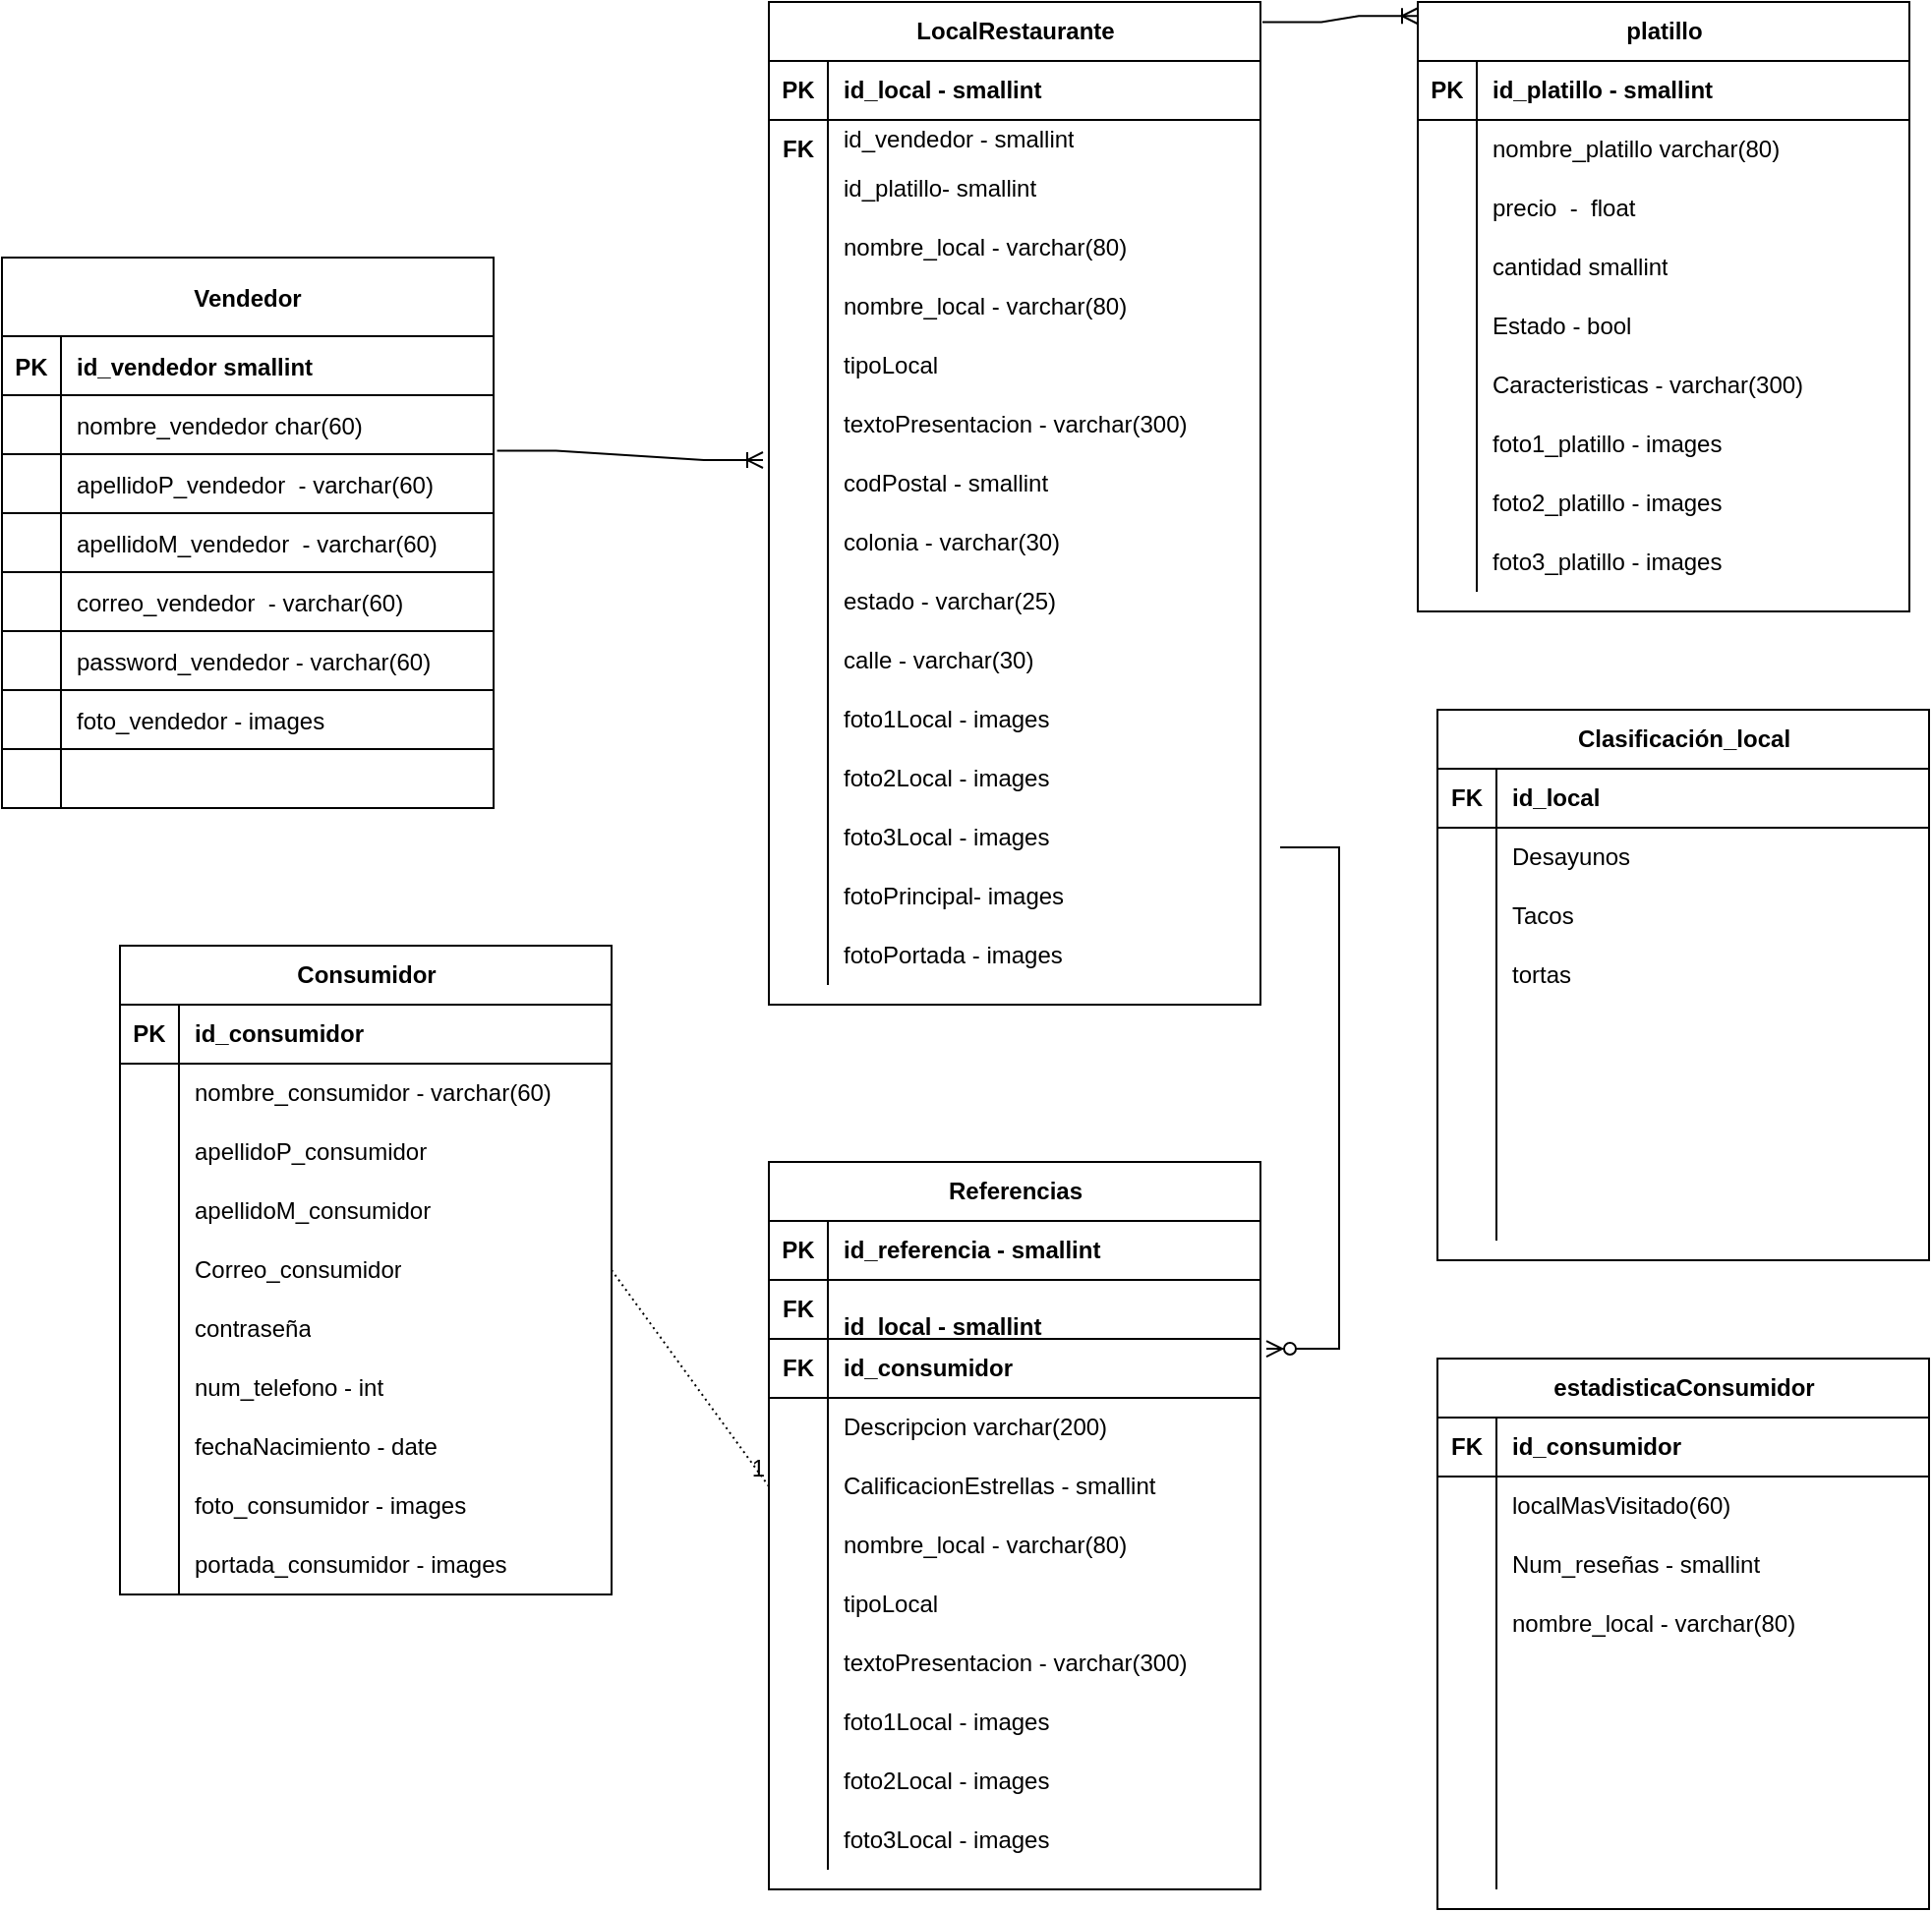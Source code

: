 <mxfile version="21.6.2" type="github">
  <diagram id="R2lEEEUBdFMjLlhIrx00" name="Page-1">
    <mxGraphModel dx="2606" dy="1960" grid="1" gridSize="10" guides="1" tooltips="1" connect="1" arrows="1" fold="1" page="0" pageScale="1" pageWidth="850" pageHeight="1100" math="0" shadow="0" extFonts="Permanent Marker^https://fonts.googleapis.com/css?family=Permanent+Marker">
      <root>
        <mxCell id="0" />
        <mxCell id="1" parent="0" />
        <mxCell id="BCaoqRPblgjzBErZPmxB-2" value="LocalRestaurante" style="shape=table;startSize=30;container=1;collapsible=1;childLayout=tableLayout;fixedRows=1;rowLines=0;fontStyle=1;align=center;resizeLast=1;html=1;" parent="1" vertex="1">
          <mxGeometry x="330" y="-580" width="250" height="510" as="geometry" />
        </mxCell>
        <mxCell id="BCaoqRPblgjzBErZPmxB-3" value="" style="shape=tableRow;horizontal=0;startSize=0;swimlaneHead=0;swimlaneBody=0;fillColor=none;collapsible=0;dropTarget=0;points=[[0,0.5],[1,0.5]];portConstraint=eastwest;top=0;left=0;right=0;bottom=1;" parent="BCaoqRPblgjzBErZPmxB-2" vertex="1">
          <mxGeometry y="30" width="250" height="30" as="geometry" />
        </mxCell>
        <mxCell id="BCaoqRPblgjzBErZPmxB-4" value="PK" style="shape=partialRectangle;connectable=0;fillColor=none;top=0;left=0;bottom=0;right=0;fontStyle=1;overflow=hidden;whiteSpace=wrap;html=1;" parent="BCaoqRPblgjzBErZPmxB-3" vertex="1">
          <mxGeometry width="30" height="30" as="geometry">
            <mxRectangle width="30" height="30" as="alternateBounds" />
          </mxGeometry>
        </mxCell>
        <mxCell id="BCaoqRPblgjzBErZPmxB-5" value="&lt;b&gt;id_local - smallint&lt;/b&gt;" style="shape=partialRectangle;connectable=0;fillColor=none;top=0;left=0;bottom=0;right=0;align=left;spacingLeft=6;fontStyle=1;overflow=hidden;whiteSpace=wrap;html=1;" parent="BCaoqRPblgjzBErZPmxB-3" vertex="1">
          <mxGeometry x="30" width="220" height="30" as="geometry">
            <mxRectangle width="220" height="30" as="alternateBounds" />
          </mxGeometry>
        </mxCell>
        <mxCell id="BCaoqRPblgjzBErZPmxB-6" value="" style="shape=tableRow;horizontal=0;startSize=0;swimlaneHead=0;swimlaneBody=0;fillColor=none;collapsible=0;dropTarget=0;points=[[0,0.5],[1,0.5]];portConstraint=eastwest;top=0;left=0;right=0;bottom=0;" parent="BCaoqRPblgjzBErZPmxB-2" vertex="1">
          <mxGeometry y="60" width="250" height="20" as="geometry" />
        </mxCell>
        <mxCell id="BCaoqRPblgjzBErZPmxB-7" value="" style="shape=partialRectangle;connectable=0;fillColor=none;top=0;left=0;bottom=0;right=0;editable=1;overflow=hidden;whiteSpace=wrap;html=1;" parent="BCaoqRPblgjzBErZPmxB-6" vertex="1">
          <mxGeometry width="30" height="20" as="geometry">
            <mxRectangle width="30" height="20" as="alternateBounds" />
          </mxGeometry>
        </mxCell>
        <mxCell id="BCaoqRPblgjzBErZPmxB-8" value="id_vendedor - smallint" style="shape=partialRectangle;connectable=0;fillColor=none;top=0;left=0;bottom=0;right=0;align=left;spacingLeft=6;overflow=hidden;whiteSpace=wrap;html=1;" parent="BCaoqRPblgjzBErZPmxB-6" vertex="1">
          <mxGeometry x="30" width="220" height="20" as="geometry">
            <mxRectangle width="220" height="20" as="alternateBounds" />
          </mxGeometry>
        </mxCell>
        <mxCell id="BCaoqRPblgjzBErZPmxB-9" value="" style="shape=tableRow;horizontal=0;startSize=0;swimlaneHead=0;swimlaneBody=0;fillColor=none;collapsible=0;dropTarget=0;points=[[0,0.5],[1,0.5]];portConstraint=eastwest;top=0;left=0;right=0;bottom=0;" parent="BCaoqRPblgjzBErZPmxB-2" vertex="1">
          <mxGeometry y="80" width="250" height="30" as="geometry" />
        </mxCell>
        <mxCell id="BCaoqRPblgjzBErZPmxB-10" value="" style="shape=partialRectangle;connectable=0;fillColor=none;top=0;left=0;bottom=0;right=0;editable=1;overflow=hidden;whiteSpace=wrap;html=1;" parent="BCaoqRPblgjzBErZPmxB-9" vertex="1">
          <mxGeometry width="30" height="30" as="geometry">
            <mxRectangle width="30" height="30" as="alternateBounds" />
          </mxGeometry>
        </mxCell>
        <mxCell id="BCaoqRPblgjzBErZPmxB-11" value="id_platillo- smallint" style="shape=partialRectangle;connectable=0;fillColor=none;top=0;left=0;bottom=0;right=0;align=left;spacingLeft=6;overflow=hidden;whiteSpace=wrap;html=1;" parent="BCaoqRPblgjzBErZPmxB-9" vertex="1">
          <mxGeometry x="30" width="220" height="30" as="geometry">
            <mxRectangle width="220" height="30" as="alternateBounds" />
          </mxGeometry>
        </mxCell>
        <mxCell id="BCaoqRPblgjzBErZPmxB-12" value="" style="shape=tableRow;horizontal=0;startSize=0;swimlaneHead=0;swimlaneBody=0;fillColor=none;collapsible=0;dropTarget=0;points=[[0,0.5],[1,0.5]];portConstraint=eastwest;top=0;left=0;right=0;bottom=0;" parent="BCaoqRPblgjzBErZPmxB-2" vertex="1">
          <mxGeometry y="110" width="250" height="30" as="geometry" />
        </mxCell>
        <mxCell id="BCaoqRPblgjzBErZPmxB-13" value="" style="shape=partialRectangle;connectable=0;fillColor=none;top=0;left=0;bottom=0;right=0;editable=1;overflow=hidden;whiteSpace=wrap;html=1;" parent="BCaoqRPblgjzBErZPmxB-12" vertex="1">
          <mxGeometry width="30" height="30" as="geometry">
            <mxRectangle width="30" height="30" as="alternateBounds" />
          </mxGeometry>
        </mxCell>
        <mxCell id="BCaoqRPblgjzBErZPmxB-14" value="nombre_local - varchar(80)" style="shape=partialRectangle;connectable=0;fillColor=none;top=0;left=0;bottom=0;right=0;align=left;spacingLeft=6;overflow=hidden;whiteSpace=wrap;html=1;" parent="BCaoqRPblgjzBErZPmxB-12" vertex="1">
          <mxGeometry x="30" width="220" height="30" as="geometry">
            <mxRectangle width="220" height="30" as="alternateBounds" />
          </mxGeometry>
        </mxCell>
        <mxCell id="BCaoqRPblgjzBErZPmxB-559" value="" style="shape=tableRow;horizontal=0;startSize=0;swimlaneHead=0;swimlaneBody=0;fillColor=none;collapsible=0;dropTarget=0;points=[[0,0.5],[1,0.5]];portConstraint=eastwest;top=0;left=0;right=0;bottom=0;" parent="BCaoqRPblgjzBErZPmxB-2" vertex="1">
          <mxGeometry y="140" width="250" height="30" as="geometry" />
        </mxCell>
        <mxCell id="BCaoqRPblgjzBErZPmxB-560" value="" style="shape=partialRectangle;connectable=0;fillColor=none;top=0;left=0;bottom=0;right=0;editable=1;overflow=hidden;whiteSpace=wrap;html=1;" parent="BCaoqRPblgjzBErZPmxB-559" vertex="1">
          <mxGeometry width="30" height="30" as="geometry">
            <mxRectangle width="30" height="30" as="alternateBounds" />
          </mxGeometry>
        </mxCell>
        <mxCell id="BCaoqRPblgjzBErZPmxB-561" value="nombre_local - varchar(80)" style="shape=partialRectangle;connectable=0;fillColor=none;top=0;left=0;bottom=0;right=0;align=left;spacingLeft=6;overflow=hidden;whiteSpace=wrap;html=1;" parent="BCaoqRPblgjzBErZPmxB-559" vertex="1">
          <mxGeometry x="30" width="220" height="30" as="geometry">
            <mxRectangle width="220" height="30" as="alternateBounds" />
          </mxGeometry>
        </mxCell>
        <mxCell id="BCaoqRPblgjzBErZPmxB-468" style="shape=tableRow;horizontal=0;startSize=0;swimlaneHead=0;swimlaneBody=0;fillColor=none;collapsible=0;dropTarget=0;points=[[0,0.5],[1,0.5]];portConstraint=eastwest;top=0;left=0;right=0;bottom=0;" parent="BCaoqRPblgjzBErZPmxB-2" vertex="1">
          <mxGeometry y="170" width="250" height="30" as="geometry" />
        </mxCell>
        <mxCell id="BCaoqRPblgjzBErZPmxB-469" style="shape=partialRectangle;connectable=0;fillColor=none;top=0;left=0;bottom=0;right=0;editable=1;overflow=hidden;whiteSpace=wrap;html=1;" parent="BCaoqRPblgjzBErZPmxB-468" vertex="1">
          <mxGeometry width="30" height="30" as="geometry">
            <mxRectangle width="30" height="30" as="alternateBounds" />
          </mxGeometry>
        </mxCell>
        <mxCell id="BCaoqRPblgjzBErZPmxB-470" value="tipoLocal" style="shape=partialRectangle;connectable=0;fillColor=none;top=0;left=0;bottom=0;right=0;align=left;spacingLeft=6;overflow=hidden;whiteSpace=wrap;html=1;" parent="BCaoqRPblgjzBErZPmxB-468" vertex="1">
          <mxGeometry x="30" width="220" height="30" as="geometry">
            <mxRectangle width="220" height="30" as="alternateBounds" />
          </mxGeometry>
        </mxCell>
        <mxCell id="BCaoqRPblgjzBErZPmxB-521" style="shape=tableRow;horizontal=0;startSize=0;swimlaneHead=0;swimlaneBody=0;fillColor=none;collapsible=0;dropTarget=0;points=[[0,0.5],[1,0.5]];portConstraint=eastwest;top=0;left=0;right=0;bottom=0;" parent="BCaoqRPblgjzBErZPmxB-2" vertex="1">
          <mxGeometry y="200" width="250" height="30" as="geometry" />
        </mxCell>
        <mxCell id="BCaoqRPblgjzBErZPmxB-522" style="shape=partialRectangle;connectable=0;fillColor=none;top=0;left=0;bottom=0;right=0;editable=1;overflow=hidden;whiteSpace=wrap;html=1;" parent="BCaoqRPblgjzBErZPmxB-521" vertex="1">
          <mxGeometry width="30" height="30" as="geometry">
            <mxRectangle width="30" height="30" as="alternateBounds" />
          </mxGeometry>
        </mxCell>
        <mxCell id="BCaoqRPblgjzBErZPmxB-523" value="textoPresentacion - varchar(300)" style="shape=partialRectangle;connectable=0;fillColor=none;top=0;left=0;bottom=0;right=0;align=left;spacingLeft=6;overflow=hidden;whiteSpace=wrap;html=1;" parent="BCaoqRPblgjzBErZPmxB-521" vertex="1">
          <mxGeometry x="30" width="220" height="30" as="geometry">
            <mxRectangle width="220" height="30" as="alternateBounds" />
          </mxGeometry>
        </mxCell>
        <mxCell id="BCaoqRPblgjzBErZPmxB-582" style="shape=tableRow;horizontal=0;startSize=0;swimlaneHead=0;swimlaneBody=0;fillColor=none;collapsible=0;dropTarget=0;points=[[0,0.5],[1,0.5]];portConstraint=eastwest;top=0;left=0;right=0;bottom=0;" parent="BCaoqRPblgjzBErZPmxB-2" vertex="1">
          <mxGeometry y="230" width="250" height="30" as="geometry" />
        </mxCell>
        <mxCell id="BCaoqRPblgjzBErZPmxB-583" style="shape=partialRectangle;connectable=0;fillColor=none;top=0;left=0;bottom=0;right=0;editable=1;overflow=hidden;whiteSpace=wrap;html=1;" parent="BCaoqRPblgjzBErZPmxB-582" vertex="1">
          <mxGeometry width="30" height="30" as="geometry">
            <mxRectangle width="30" height="30" as="alternateBounds" />
          </mxGeometry>
        </mxCell>
        <mxCell id="BCaoqRPblgjzBErZPmxB-584" value="codPostal - smallint" style="shape=partialRectangle;connectable=0;fillColor=none;top=0;left=0;bottom=0;right=0;align=left;spacingLeft=6;overflow=hidden;whiteSpace=wrap;html=1;" parent="BCaoqRPblgjzBErZPmxB-582" vertex="1">
          <mxGeometry x="30" width="220" height="30" as="geometry">
            <mxRectangle width="220" height="30" as="alternateBounds" />
          </mxGeometry>
        </mxCell>
        <mxCell id="BCaoqRPblgjzBErZPmxB-585" style="shape=tableRow;horizontal=0;startSize=0;swimlaneHead=0;swimlaneBody=0;fillColor=none;collapsible=0;dropTarget=0;points=[[0,0.5],[1,0.5]];portConstraint=eastwest;top=0;left=0;right=0;bottom=0;" parent="BCaoqRPblgjzBErZPmxB-2" vertex="1">
          <mxGeometry y="260" width="250" height="30" as="geometry" />
        </mxCell>
        <mxCell id="BCaoqRPblgjzBErZPmxB-586" style="shape=partialRectangle;connectable=0;fillColor=none;top=0;left=0;bottom=0;right=0;editable=1;overflow=hidden;whiteSpace=wrap;html=1;" parent="BCaoqRPblgjzBErZPmxB-585" vertex="1">
          <mxGeometry width="30" height="30" as="geometry">
            <mxRectangle width="30" height="30" as="alternateBounds" />
          </mxGeometry>
        </mxCell>
        <mxCell id="BCaoqRPblgjzBErZPmxB-587" value="colonia - varchar(30)" style="shape=partialRectangle;connectable=0;fillColor=none;top=0;left=0;bottom=0;right=0;align=left;spacingLeft=6;overflow=hidden;whiteSpace=wrap;html=1;" parent="BCaoqRPblgjzBErZPmxB-585" vertex="1">
          <mxGeometry x="30" width="220" height="30" as="geometry">
            <mxRectangle width="220" height="30" as="alternateBounds" />
          </mxGeometry>
        </mxCell>
        <mxCell id="BCaoqRPblgjzBErZPmxB-588" style="shape=tableRow;horizontal=0;startSize=0;swimlaneHead=0;swimlaneBody=0;fillColor=none;collapsible=0;dropTarget=0;points=[[0,0.5],[1,0.5]];portConstraint=eastwest;top=0;left=0;right=0;bottom=0;" parent="BCaoqRPblgjzBErZPmxB-2" vertex="1">
          <mxGeometry y="290" width="250" height="30" as="geometry" />
        </mxCell>
        <mxCell id="BCaoqRPblgjzBErZPmxB-589" style="shape=partialRectangle;connectable=0;fillColor=none;top=0;left=0;bottom=0;right=0;editable=1;overflow=hidden;whiteSpace=wrap;html=1;" parent="BCaoqRPblgjzBErZPmxB-588" vertex="1">
          <mxGeometry width="30" height="30" as="geometry">
            <mxRectangle width="30" height="30" as="alternateBounds" />
          </mxGeometry>
        </mxCell>
        <mxCell id="BCaoqRPblgjzBErZPmxB-590" value="estado - varchar(25)" style="shape=partialRectangle;connectable=0;fillColor=none;top=0;left=0;bottom=0;right=0;align=left;spacingLeft=6;overflow=hidden;whiteSpace=wrap;html=1;" parent="BCaoqRPblgjzBErZPmxB-588" vertex="1">
          <mxGeometry x="30" width="220" height="30" as="geometry">
            <mxRectangle width="220" height="30" as="alternateBounds" />
          </mxGeometry>
        </mxCell>
        <mxCell id="BCaoqRPblgjzBErZPmxB-591" style="shape=tableRow;horizontal=0;startSize=0;swimlaneHead=0;swimlaneBody=0;fillColor=none;collapsible=0;dropTarget=0;points=[[0,0.5],[1,0.5]];portConstraint=eastwest;top=0;left=0;right=0;bottom=0;" parent="BCaoqRPblgjzBErZPmxB-2" vertex="1">
          <mxGeometry y="320" width="250" height="30" as="geometry" />
        </mxCell>
        <mxCell id="BCaoqRPblgjzBErZPmxB-592" style="shape=partialRectangle;connectable=0;fillColor=none;top=0;left=0;bottom=0;right=0;editable=1;overflow=hidden;whiteSpace=wrap;html=1;" parent="BCaoqRPblgjzBErZPmxB-591" vertex="1">
          <mxGeometry width="30" height="30" as="geometry">
            <mxRectangle width="30" height="30" as="alternateBounds" />
          </mxGeometry>
        </mxCell>
        <mxCell id="BCaoqRPblgjzBErZPmxB-593" value="calle - varchar(30)" style="shape=partialRectangle;connectable=0;fillColor=none;top=0;left=0;bottom=0;right=0;align=left;spacingLeft=6;overflow=hidden;whiteSpace=wrap;html=1;" parent="BCaoqRPblgjzBErZPmxB-591" vertex="1">
          <mxGeometry x="30" width="220" height="30" as="geometry">
            <mxRectangle width="220" height="30" as="alternateBounds" />
          </mxGeometry>
        </mxCell>
        <mxCell id="BCaoqRPblgjzBErZPmxB-484" style="shape=tableRow;horizontal=0;startSize=0;swimlaneHead=0;swimlaneBody=0;fillColor=none;collapsible=0;dropTarget=0;points=[[0,0.5],[1,0.5]];portConstraint=eastwest;top=0;left=0;right=0;bottom=0;" parent="BCaoqRPblgjzBErZPmxB-2" vertex="1">
          <mxGeometry y="350" width="250" height="30" as="geometry" />
        </mxCell>
        <mxCell id="BCaoqRPblgjzBErZPmxB-485" style="shape=partialRectangle;connectable=0;fillColor=none;top=0;left=0;bottom=0;right=0;editable=1;overflow=hidden;whiteSpace=wrap;html=1;" parent="BCaoqRPblgjzBErZPmxB-484" vertex="1">
          <mxGeometry width="30" height="30" as="geometry">
            <mxRectangle width="30" height="30" as="alternateBounds" />
          </mxGeometry>
        </mxCell>
        <mxCell id="BCaoqRPblgjzBErZPmxB-486" value="foto1Local - images" style="shape=partialRectangle;connectable=0;fillColor=none;top=0;left=0;bottom=0;right=0;align=left;spacingLeft=6;overflow=hidden;whiteSpace=wrap;html=1;" parent="BCaoqRPblgjzBErZPmxB-484" vertex="1">
          <mxGeometry x="30" width="220" height="30" as="geometry">
            <mxRectangle width="220" height="30" as="alternateBounds" />
          </mxGeometry>
        </mxCell>
        <mxCell id="BCaoqRPblgjzBErZPmxB-487" style="shape=tableRow;horizontal=0;startSize=0;swimlaneHead=0;swimlaneBody=0;fillColor=none;collapsible=0;dropTarget=0;points=[[0,0.5],[1,0.5]];portConstraint=eastwest;top=0;left=0;right=0;bottom=0;" parent="BCaoqRPblgjzBErZPmxB-2" vertex="1">
          <mxGeometry y="380" width="250" height="30" as="geometry" />
        </mxCell>
        <mxCell id="BCaoqRPblgjzBErZPmxB-488" style="shape=partialRectangle;connectable=0;fillColor=none;top=0;left=0;bottom=0;right=0;editable=1;overflow=hidden;whiteSpace=wrap;html=1;" parent="BCaoqRPblgjzBErZPmxB-487" vertex="1">
          <mxGeometry width="30" height="30" as="geometry">
            <mxRectangle width="30" height="30" as="alternateBounds" />
          </mxGeometry>
        </mxCell>
        <mxCell id="BCaoqRPblgjzBErZPmxB-489" value="foto2Local - images" style="shape=partialRectangle;connectable=0;fillColor=none;top=0;left=0;bottom=0;right=0;align=left;spacingLeft=6;overflow=hidden;whiteSpace=wrap;html=1;" parent="BCaoqRPblgjzBErZPmxB-487" vertex="1">
          <mxGeometry x="30" width="220" height="30" as="geometry">
            <mxRectangle width="220" height="30" as="alternateBounds" />
          </mxGeometry>
        </mxCell>
        <mxCell id="BCaoqRPblgjzBErZPmxB-490" style="shape=tableRow;horizontal=0;startSize=0;swimlaneHead=0;swimlaneBody=0;fillColor=none;collapsible=0;dropTarget=0;points=[[0,0.5],[1,0.5]];portConstraint=eastwest;top=0;left=0;right=0;bottom=0;" parent="BCaoqRPblgjzBErZPmxB-2" vertex="1">
          <mxGeometry y="410" width="250" height="30" as="geometry" />
        </mxCell>
        <mxCell id="BCaoqRPblgjzBErZPmxB-491" style="shape=partialRectangle;connectable=0;fillColor=none;top=0;left=0;bottom=0;right=0;editable=1;overflow=hidden;whiteSpace=wrap;html=1;" parent="BCaoqRPblgjzBErZPmxB-490" vertex="1">
          <mxGeometry width="30" height="30" as="geometry">
            <mxRectangle width="30" height="30" as="alternateBounds" />
          </mxGeometry>
        </mxCell>
        <mxCell id="BCaoqRPblgjzBErZPmxB-492" value="foto3Local - images" style="shape=partialRectangle;connectable=0;fillColor=none;top=0;left=0;bottom=0;right=0;align=left;spacingLeft=6;overflow=hidden;whiteSpace=wrap;html=1;" parent="BCaoqRPblgjzBErZPmxB-490" vertex="1">
          <mxGeometry x="30" width="220" height="30" as="geometry">
            <mxRectangle width="220" height="30" as="alternateBounds" />
          </mxGeometry>
        </mxCell>
        <mxCell id="BCaoqRPblgjzBErZPmxB-627" style="shape=tableRow;horizontal=0;startSize=0;swimlaneHead=0;swimlaneBody=0;fillColor=none;collapsible=0;dropTarget=0;points=[[0,0.5],[1,0.5]];portConstraint=eastwest;top=0;left=0;right=0;bottom=0;" parent="BCaoqRPblgjzBErZPmxB-2" vertex="1">
          <mxGeometry y="440" width="250" height="30" as="geometry" />
        </mxCell>
        <mxCell id="BCaoqRPblgjzBErZPmxB-628" style="shape=partialRectangle;connectable=0;fillColor=none;top=0;left=0;bottom=0;right=0;editable=1;overflow=hidden;whiteSpace=wrap;html=1;" parent="BCaoqRPblgjzBErZPmxB-627" vertex="1">
          <mxGeometry width="30" height="30" as="geometry">
            <mxRectangle width="30" height="30" as="alternateBounds" />
          </mxGeometry>
        </mxCell>
        <mxCell id="BCaoqRPblgjzBErZPmxB-629" value="fotoPrincipal- images" style="shape=partialRectangle;connectable=0;fillColor=none;top=0;left=0;bottom=0;right=0;align=left;spacingLeft=6;overflow=hidden;whiteSpace=wrap;html=1;" parent="BCaoqRPblgjzBErZPmxB-627" vertex="1">
          <mxGeometry x="30" width="220" height="30" as="geometry">
            <mxRectangle width="220" height="30" as="alternateBounds" />
          </mxGeometry>
        </mxCell>
        <mxCell id="BCaoqRPblgjzBErZPmxB-630" style="shape=tableRow;horizontal=0;startSize=0;swimlaneHead=0;swimlaneBody=0;fillColor=none;collapsible=0;dropTarget=0;points=[[0,0.5],[1,0.5]];portConstraint=eastwest;top=0;left=0;right=0;bottom=0;" parent="BCaoqRPblgjzBErZPmxB-2" vertex="1">
          <mxGeometry y="470" width="250" height="30" as="geometry" />
        </mxCell>
        <mxCell id="BCaoqRPblgjzBErZPmxB-631" style="shape=partialRectangle;connectable=0;fillColor=none;top=0;left=0;bottom=0;right=0;editable=1;overflow=hidden;whiteSpace=wrap;html=1;" parent="BCaoqRPblgjzBErZPmxB-630" vertex="1">
          <mxGeometry width="30" height="30" as="geometry">
            <mxRectangle width="30" height="30" as="alternateBounds" />
          </mxGeometry>
        </mxCell>
        <mxCell id="BCaoqRPblgjzBErZPmxB-632" value="fotoPortada - images" style="shape=partialRectangle;connectable=0;fillColor=none;top=0;left=0;bottom=0;right=0;align=left;spacingLeft=6;overflow=hidden;whiteSpace=wrap;html=1;" parent="BCaoqRPblgjzBErZPmxB-630" vertex="1">
          <mxGeometry x="30" width="220" height="30" as="geometry">
            <mxRectangle width="220" height="30" as="alternateBounds" />
          </mxGeometry>
        </mxCell>
        <mxCell id="BCaoqRPblgjzBErZPmxB-454" value="FK" style="shape=partialRectangle;connectable=0;fillColor=none;top=0;left=0;bottom=0;right=0;fontStyle=1;overflow=hidden;whiteSpace=wrap;html=1;" parent="1" vertex="1">
          <mxGeometry x="330" y="-520" width="30" height="30" as="geometry">
            <mxRectangle width="30" height="30" as="alternateBounds" />
          </mxGeometry>
        </mxCell>
        <mxCell id="BCaoqRPblgjzBErZPmxB-455" value="Consumidor" style="shape=table;startSize=30;container=1;collapsible=1;childLayout=tableLayout;fixedRows=1;rowLines=0;fontStyle=1;align=center;resizeLast=1;html=1;" parent="1" vertex="1">
          <mxGeometry y="-100" width="250" height="330" as="geometry" />
        </mxCell>
        <mxCell id="BCaoqRPblgjzBErZPmxB-456" value="" style="shape=tableRow;horizontal=0;startSize=0;swimlaneHead=0;swimlaneBody=0;fillColor=none;collapsible=0;dropTarget=0;points=[[0,0.5],[1,0.5]];portConstraint=eastwest;top=0;left=0;right=0;bottom=1;" parent="BCaoqRPblgjzBErZPmxB-455" vertex="1">
          <mxGeometry y="30" width="250" height="30" as="geometry" />
        </mxCell>
        <mxCell id="BCaoqRPblgjzBErZPmxB-457" value="PK" style="shape=partialRectangle;connectable=0;fillColor=none;top=0;left=0;bottom=0;right=0;fontStyle=1;overflow=hidden;whiteSpace=wrap;html=1;" parent="BCaoqRPblgjzBErZPmxB-456" vertex="1">
          <mxGeometry width="30" height="30" as="geometry">
            <mxRectangle width="30" height="30" as="alternateBounds" />
          </mxGeometry>
        </mxCell>
        <mxCell id="BCaoqRPblgjzBErZPmxB-458" value="id_consumidor" style="shape=partialRectangle;connectable=0;fillColor=none;top=0;left=0;bottom=0;right=0;align=left;spacingLeft=6;fontStyle=1;overflow=hidden;whiteSpace=wrap;html=1;" parent="BCaoqRPblgjzBErZPmxB-456" vertex="1">
          <mxGeometry x="30" width="220" height="30" as="geometry">
            <mxRectangle width="220" height="30" as="alternateBounds" />
          </mxGeometry>
        </mxCell>
        <mxCell id="BCaoqRPblgjzBErZPmxB-459" value="" style="shape=tableRow;horizontal=0;startSize=0;swimlaneHead=0;swimlaneBody=0;fillColor=none;collapsible=0;dropTarget=0;points=[[0,0.5],[1,0.5]];portConstraint=eastwest;top=0;left=0;right=0;bottom=0;" parent="BCaoqRPblgjzBErZPmxB-455" vertex="1">
          <mxGeometry y="60" width="250" height="30" as="geometry" />
        </mxCell>
        <mxCell id="BCaoqRPblgjzBErZPmxB-460" value="" style="shape=partialRectangle;connectable=0;fillColor=none;top=0;left=0;bottom=0;right=0;editable=1;overflow=hidden;whiteSpace=wrap;html=1;" parent="BCaoqRPblgjzBErZPmxB-459" vertex="1">
          <mxGeometry width="30" height="30" as="geometry">
            <mxRectangle width="30" height="30" as="alternateBounds" />
          </mxGeometry>
        </mxCell>
        <mxCell id="BCaoqRPblgjzBErZPmxB-461" value="nombre_consumidor - varchar(60)" style="shape=partialRectangle;connectable=0;fillColor=none;top=0;left=0;bottom=0;right=0;align=left;spacingLeft=6;overflow=hidden;whiteSpace=wrap;html=1;" parent="BCaoqRPblgjzBErZPmxB-459" vertex="1">
          <mxGeometry x="30" width="220" height="30" as="geometry">
            <mxRectangle width="220" height="30" as="alternateBounds" />
          </mxGeometry>
        </mxCell>
        <mxCell id="BCaoqRPblgjzBErZPmxB-462" value="" style="shape=tableRow;horizontal=0;startSize=0;swimlaneHead=0;swimlaneBody=0;fillColor=none;collapsible=0;dropTarget=0;points=[[0,0.5],[1,0.5]];portConstraint=eastwest;top=0;left=0;right=0;bottom=0;" parent="BCaoqRPblgjzBErZPmxB-455" vertex="1">
          <mxGeometry y="90" width="250" height="30" as="geometry" />
        </mxCell>
        <mxCell id="BCaoqRPblgjzBErZPmxB-463" value="" style="shape=partialRectangle;connectable=0;fillColor=none;top=0;left=0;bottom=0;right=0;editable=1;overflow=hidden;whiteSpace=wrap;html=1;" parent="BCaoqRPblgjzBErZPmxB-462" vertex="1">
          <mxGeometry width="30" height="30" as="geometry">
            <mxRectangle width="30" height="30" as="alternateBounds" />
          </mxGeometry>
        </mxCell>
        <mxCell id="BCaoqRPblgjzBErZPmxB-464" value="apellidoP_consumidor" style="shape=partialRectangle;connectable=0;fillColor=none;top=0;left=0;bottom=0;right=0;align=left;spacingLeft=6;overflow=hidden;whiteSpace=wrap;html=1;" parent="BCaoqRPblgjzBErZPmxB-462" vertex="1">
          <mxGeometry x="30" width="220" height="30" as="geometry">
            <mxRectangle width="220" height="30" as="alternateBounds" />
          </mxGeometry>
        </mxCell>
        <mxCell id="BCaoqRPblgjzBErZPmxB-465" value="" style="shape=tableRow;horizontal=0;startSize=0;swimlaneHead=0;swimlaneBody=0;fillColor=none;collapsible=0;dropTarget=0;points=[[0,0.5],[1,0.5]];portConstraint=eastwest;top=0;left=0;right=0;bottom=0;" parent="BCaoqRPblgjzBErZPmxB-455" vertex="1">
          <mxGeometry y="120" width="250" height="30" as="geometry" />
        </mxCell>
        <mxCell id="BCaoqRPblgjzBErZPmxB-466" value="" style="shape=partialRectangle;connectable=0;fillColor=none;top=0;left=0;bottom=0;right=0;editable=1;overflow=hidden;whiteSpace=wrap;html=1;" parent="BCaoqRPblgjzBErZPmxB-465" vertex="1">
          <mxGeometry width="30" height="30" as="geometry">
            <mxRectangle width="30" height="30" as="alternateBounds" />
          </mxGeometry>
        </mxCell>
        <mxCell id="BCaoqRPblgjzBErZPmxB-467" value="apellidoM_consumidor" style="shape=partialRectangle;connectable=0;fillColor=none;top=0;left=0;bottom=0;right=0;align=left;spacingLeft=6;overflow=hidden;whiteSpace=wrap;html=1;" parent="BCaoqRPblgjzBErZPmxB-465" vertex="1">
          <mxGeometry x="30" width="220" height="30" as="geometry">
            <mxRectangle width="220" height="30" as="alternateBounds" />
          </mxGeometry>
        </mxCell>
        <mxCell id="BCaoqRPblgjzBErZPmxB-567" style="shape=tableRow;horizontal=0;startSize=0;swimlaneHead=0;swimlaneBody=0;fillColor=none;collapsible=0;dropTarget=0;points=[[0,0.5],[1,0.5]];portConstraint=eastwest;top=0;left=0;right=0;bottom=0;" parent="BCaoqRPblgjzBErZPmxB-455" vertex="1">
          <mxGeometry y="150" width="250" height="30" as="geometry" />
        </mxCell>
        <mxCell id="BCaoqRPblgjzBErZPmxB-568" style="shape=partialRectangle;connectable=0;fillColor=none;top=0;left=0;bottom=0;right=0;editable=1;overflow=hidden;whiteSpace=wrap;html=1;" parent="BCaoqRPblgjzBErZPmxB-567" vertex="1">
          <mxGeometry width="30" height="30" as="geometry">
            <mxRectangle width="30" height="30" as="alternateBounds" />
          </mxGeometry>
        </mxCell>
        <mxCell id="BCaoqRPblgjzBErZPmxB-569" value="Correo_consumidor " style="shape=partialRectangle;connectable=0;fillColor=none;top=0;left=0;bottom=0;right=0;align=left;spacingLeft=6;overflow=hidden;whiteSpace=wrap;html=1;" parent="BCaoqRPblgjzBErZPmxB-567" vertex="1">
          <mxGeometry x="30" width="220" height="30" as="geometry">
            <mxRectangle width="220" height="30" as="alternateBounds" />
          </mxGeometry>
        </mxCell>
        <mxCell id="BCaoqRPblgjzBErZPmxB-576" style="shape=tableRow;horizontal=0;startSize=0;swimlaneHead=0;swimlaneBody=0;fillColor=none;collapsible=0;dropTarget=0;points=[[0,0.5],[1,0.5]];portConstraint=eastwest;top=0;left=0;right=0;bottom=0;" parent="BCaoqRPblgjzBErZPmxB-455" vertex="1">
          <mxGeometry y="180" width="250" height="30" as="geometry" />
        </mxCell>
        <mxCell id="BCaoqRPblgjzBErZPmxB-577" style="shape=partialRectangle;connectable=0;fillColor=none;top=0;left=0;bottom=0;right=0;editable=1;overflow=hidden;whiteSpace=wrap;html=1;" parent="BCaoqRPblgjzBErZPmxB-576" vertex="1">
          <mxGeometry width="30" height="30" as="geometry">
            <mxRectangle width="30" height="30" as="alternateBounds" />
          </mxGeometry>
        </mxCell>
        <mxCell id="BCaoqRPblgjzBErZPmxB-578" value="contraseña" style="shape=partialRectangle;connectable=0;fillColor=none;top=0;left=0;bottom=0;right=0;align=left;spacingLeft=6;overflow=hidden;whiteSpace=wrap;html=1;" parent="BCaoqRPblgjzBErZPmxB-576" vertex="1">
          <mxGeometry x="30" width="220" height="30" as="geometry">
            <mxRectangle width="220" height="30" as="alternateBounds" />
          </mxGeometry>
        </mxCell>
        <mxCell id="BCaoqRPblgjzBErZPmxB-570" style="shape=tableRow;horizontal=0;startSize=0;swimlaneHead=0;swimlaneBody=0;fillColor=none;collapsible=0;dropTarget=0;points=[[0,0.5],[1,0.5]];portConstraint=eastwest;top=0;left=0;right=0;bottom=0;" parent="BCaoqRPblgjzBErZPmxB-455" vertex="1">
          <mxGeometry y="210" width="250" height="30" as="geometry" />
        </mxCell>
        <mxCell id="BCaoqRPblgjzBErZPmxB-571" style="shape=partialRectangle;connectable=0;fillColor=none;top=0;left=0;bottom=0;right=0;editable=1;overflow=hidden;whiteSpace=wrap;html=1;" parent="BCaoqRPblgjzBErZPmxB-570" vertex="1">
          <mxGeometry width="30" height="30" as="geometry">
            <mxRectangle width="30" height="30" as="alternateBounds" />
          </mxGeometry>
        </mxCell>
        <mxCell id="BCaoqRPblgjzBErZPmxB-572" value="num_telefono - int" style="shape=partialRectangle;connectable=0;fillColor=none;top=0;left=0;bottom=0;right=0;align=left;spacingLeft=6;overflow=hidden;whiteSpace=wrap;html=1;" parent="BCaoqRPblgjzBErZPmxB-570" vertex="1">
          <mxGeometry x="30" width="220" height="30" as="geometry">
            <mxRectangle width="220" height="30" as="alternateBounds" />
          </mxGeometry>
        </mxCell>
        <mxCell id="BCaoqRPblgjzBErZPmxB-573" style="shape=tableRow;horizontal=0;startSize=0;swimlaneHead=0;swimlaneBody=0;fillColor=none;collapsible=0;dropTarget=0;points=[[0,0.5],[1,0.5]];portConstraint=eastwest;top=0;left=0;right=0;bottom=0;" parent="BCaoqRPblgjzBErZPmxB-455" vertex="1">
          <mxGeometry y="240" width="250" height="30" as="geometry" />
        </mxCell>
        <mxCell id="BCaoqRPblgjzBErZPmxB-574" style="shape=partialRectangle;connectable=0;fillColor=none;top=0;left=0;bottom=0;right=0;editable=1;overflow=hidden;whiteSpace=wrap;html=1;" parent="BCaoqRPblgjzBErZPmxB-573" vertex="1">
          <mxGeometry width="30" height="30" as="geometry">
            <mxRectangle width="30" height="30" as="alternateBounds" />
          </mxGeometry>
        </mxCell>
        <mxCell id="BCaoqRPblgjzBErZPmxB-575" value="fechaNacimiento - date" style="shape=partialRectangle;connectable=0;fillColor=none;top=0;left=0;bottom=0;right=0;align=left;spacingLeft=6;overflow=hidden;whiteSpace=wrap;html=1;" parent="BCaoqRPblgjzBErZPmxB-573" vertex="1">
          <mxGeometry x="30" width="220" height="30" as="geometry">
            <mxRectangle width="220" height="30" as="alternateBounds" />
          </mxGeometry>
        </mxCell>
        <mxCell id="BCaoqRPblgjzBErZPmxB-579" style="shape=tableRow;horizontal=0;startSize=0;swimlaneHead=0;swimlaneBody=0;fillColor=none;collapsible=0;dropTarget=0;points=[[0,0.5],[1,0.5]];portConstraint=eastwest;top=0;left=0;right=0;bottom=0;" parent="BCaoqRPblgjzBErZPmxB-455" vertex="1">
          <mxGeometry y="270" width="250" height="30" as="geometry" />
        </mxCell>
        <mxCell id="BCaoqRPblgjzBErZPmxB-580" style="shape=partialRectangle;connectable=0;fillColor=none;top=0;left=0;bottom=0;right=0;editable=1;overflow=hidden;whiteSpace=wrap;html=1;" parent="BCaoqRPblgjzBErZPmxB-579" vertex="1">
          <mxGeometry width="30" height="30" as="geometry">
            <mxRectangle width="30" height="30" as="alternateBounds" />
          </mxGeometry>
        </mxCell>
        <mxCell id="BCaoqRPblgjzBErZPmxB-581" value="foto_consumidor - images" style="shape=partialRectangle;connectable=0;fillColor=none;top=0;left=0;bottom=0;right=0;align=left;spacingLeft=6;overflow=hidden;whiteSpace=wrap;html=1;" parent="BCaoqRPblgjzBErZPmxB-579" vertex="1">
          <mxGeometry x="30" width="220" height="30" as="geometry">
            <mxRectangle width="220" height="30" as="alternateBounds" />
          </mxGeometry>
        </mxCell>
        <mxCell id="BCaoqRPblgjzBErZPmxB-604" style="shape=tableRow;horizontal=0;startSize=0;swimlaneHead=0;swimlaneBody=0;fillColor=none;collapsible=0;dropTarget=0;points=[[0,0.5],[1,0.5]];portConstraint=eastwest;top=0;left=0;right=0;bottom=0;" parent="BCaoqRPblgjzBErZPmxB-455" vertex="1">
          <mxGeometry y="300" width="250" height="30" as="geometry" />
        </mxCell>
        <mxCell id="BCaoqRPblgjzBErZPmxB-605" style="shape=partialRectangle;connectable=0;fillColor=none;top=0;left=0;bottom=0;right=0;editable=1;overflow=hidden;whiteSpace=wrap;html=1;" parent="BCaoqRPblgjzBErZPmxB-604" vertex="1">
          <mxGeometry width="30" height="30" as="geometry">
            <mxRectangle width="30" height="30" as="alternateBounds" />
          </mxGeometry>
        </mxCell>
        <mxCell id="BCaoqRPblgjzBErZPmxB-606" value="portada_consumidor - images" style="shape=partialRectangle;connectable=0;fillColor=none;top=0;left=0;bottom=0;right=0;align=left;spacingLeft=6;overflow=hidden;whiteSpace=wrap;html=1;" parent="BCaoqRPblgjzBErZPmxB-604" vertex="1">
          <mxGeometry x="30" width="220" height="30" as="geometry">
            <mxRectangle width="220" height="30" as="alternateBounds" />
          </mxGeometry>
        </mxCell>
        <mxCell id="BCaoqRPblgjzBErZPmxB-471" value="foto_vendedor - images" style="shape=partialRectangle;overflow=hidden;connectable=0;fillColor=none;top=0;left=1;bottom=0;right=0;align=left;spacingLeft=6;" parent="1" vertex="1">
          <mxGeometry x="-30" y="-230" width="200" height="30" as="geometry" />
        </mxCell>
        <mxCell id="BCaoqRPblgjzBErZPmxB-472" value="password_vendedor - varchar(60)" style="shape=partialRectangle;overflow=hidden;connectable=0;fillColor=none;top=0;left=1;bottom=0;right=0;align=left;spacingLeft=6;" parent="1" vertex="1">
          <mxGeometry x="-30" y="-260" width="200" height="30" as="geometry" />
        </mxCell>
        <mxCell id="BCaoqRPblgjzBErZPmxB-473" value="correo_vendedor  - varchar(60)" style="shape=partialRectangle;overflow=hidden;connectable=0;fillColor=none;top=0;left=1;bottom=0;right=0;align=left;spacingLeft=6;" parent="1" vertex="1">
          <mxGeometry x="-30" y="-290" width="220" height="30" as="geometry" />
        </mxCell>
        <mxCell id="BCaoqRPblgjzBErZPmxB-474" value="apellidoM_vendedor  - varchar(60)" style="shape=partialRectangle;overflow=hidden;connectable=0;fillColor=none;top=0;left=1;bottom=0;right=0;align=left;spacingLeft=6;" parent="1" vertex="1">
          <mxGeometry x="-30" y="-320" width="220" height="30" as="geometry" />
        </mxCell>
        <mxCell id="BCaoqRPblgjzBErZPmxB-475" value="apellidoP_vendedor  - varchar(60)" style="shape=partialRectangle;overflow=hidden;connectable=0;fillColor=none;top=0;left=1;bottom=0;right=0;align=left;spacingLeft=6;" parent="1" vertex="1">
          <mxGeometry x="-30" y="-350" width="220" height="30" as="geometry" />
        </mxCell>
        <mxCell id="BCaoqRPblgjzBErZPmxB-476" value="Vendedor" style="shape=table;startSize=40;container=1;collapsible=1;childLayout=tableLayout;fixedRows=1;rowLines=1;fontStyle=1;align=center;resizeLast=1;perimeterSpacing=1;labelBorderColor=none;" parent="1" vertex="1">
          <mxGeometry x="-60" y="-450" width="250" height="280" as="geometry" />
        </mxCell>
        <mxCell id="BCaoqRPblgjzBErZPmxB-477" value="" style="shape=partialRectangle;collapsible=0;dropTarget=0;pointerEvents=0;fillColor=none;points=[[0,0.5],[1,0.5]];portConstraint=eastwest;top=0;left=0;right=0;bottom=1;" parent="BCaoqRPblgjzBErZPmxB-476" vertex="1">
          <mxGeometry y="40" width="250" height="30" as="geometry" />
        </mxCell>
        <mxCell id="BCaoqRPblgjzBErZPmxB-478" value="PK" style="shape=partialRectangle;overflow=hidden;connectable=0;fillColor=none;top=0;left=0;bottom=0;right=0;fontStyle=1;" parent="BCaoqRPblgjzBErZPmxB-477" vertex="1">
          <mxGeometry width="30" height="30" as="geometry">
            <mxRectangle width="30" height="30" as="alternateBounds" />
          </mxGeometry>
        </mxCell>
        <mxCell id="BCaoqRPblgjzBErZPmxB-479" value="id_vendedor smallint" style="shape=partialRectangle;overflow=hidden;connectable=0;fillColor=none;top=0;left=0;bottom=0;right=0;align=left;spacingLeft=6;fontStyle=1;" parent="BCaoqRPblgjzBErZPmxB-477" vertex="1">
          <mxGeometry x="30" width="220" height="30" as="geometry">
            <mxRectangle width="220" height="30" as="alternateBounds" />
          </mxGeometry>
        </mxCell>
        <mxCell id="BCaoqRPblgjzBErZPmxB-480" value="" style="shape=partialRectangle;collapsible=0;dropTarget=0;pointerEvents=0;fillColor=none;points=[[0,0.5],[1,0.5]];portConstraint=eastwest;top=0;left=0;right=0;bottom=0;" parent="BCaoqRPblgjzBErZPmxB-476" vertex="1">
          <mxGeometry y="70" width="250" height="30" as="geometry" />
        </mxCell>
        <mxCell id="BCaoqRPblgjzBErZPmxB-481" value="" style="shape=partialRectangle;overflow=hidden;connectable=0;fillColor=none;top=0;left=0;bottom=0;right=0;" parent="BCaoqRPblgjzBErZPmxB-480" vertex="1">
          <mxGeometry width="30" height="30" as="geometry">
            <mxRectangle width="30" height="30" as="alternateBounds" />
          </mxGeometry>
        </mxCell>
        <mxCell id="BCaoqRPblgjzBErZPmxB-482" value="nombre_vendedor char(60)" style="shape=partialRectangle;overflow=hidden;connectable=0;fillColor=none;top=0;left=0;bottom=0;right=0;align=left;spacingLeft=6;" parent="BCaoqRPblgjzBErZPmxB-480" vertex="1">
          <mxGeometry x="30" width="220" height="30" as="geometry">
            <mxRectangle width="220" height="30" as="alternateBounds" />
          </mxGeometry>
        </mxCell>
        <mxCell id="BCaoqRPblgjzBErZPmxB-624" style="shape=partialRectangle;collapsible=0;dropTarget=0;pointerEvents=0;fillColor=none;points=[[0,0.5],[1,0.5]];portConstraint=eastwest;top=0;left=0;right=0;bottom=0;" parent="BCaoqRPblgjzBErZPmxB-476" vertex="1">
          <mxGeometry y="100" width="250" height="30" as="geometry" />
        </mxCell>
        <mxCell id="BCaoqRPblgjzBErZPmxB-625" style="shape=partialRectangle;overflow=hidden;connectable=0;fillColor=none;top=0;left=0;bottom=0;right=0;" parent="BCaoqRPblgjzBErZPmxB-624" vertex="1">
          <mxGeometry width="30" height="30" as="geometry">
            <mxRectangle width="30" height="30" as="alternateBounds" />
          </mxGeometry>
        </mxCell>
        <mxCell id="BCaoqRPblgjzBErZPmxB-626" style="shape=partialRectangle;overflow=hidden;connectable=0;fillColor=none;top=0;left=0;bottom=0;right=0;align=left;spacingLeft=6;" parent="BCaoqRPblgjzBErZPmxB-624" vertex="1">
          <mxGeometry x="30" width="220" height="30" as="geometry">
            <mxRectangle width="220" height="30" as="alternateBounds" />
          </mxGeometry>
        </mxCell>
        <mxCell id="BCaoqRPblgjzBErZPmxB-621" style="shape=partialRectangle;collapsible=0;dropTarget=0;pointerEvents=0;fillColor=none;points=[[0,0.5],[1,0.5]];portConstraint=eastwest;top=0;left=0;right=0;bottom=0;" parent="BCaoqRPblgjzBErZPmxB-476" vertex="1">
          <mxGeometry y="130" width="250" height="30" as="geometry" />
        </mxCell>
        <mxCell id="BCaoqRPblgjzBErZPmxB-622" style="shape=partialRectangle;overflow=hidden;connectable=0;fillColor=none;top=0;left=0;bottom=0;right=0;" parent="BCaoqRPblgjzBErZPmxB-621" vertex="1">
          <mxGeometry width="30" height="30" as="geometry">
            <mxRectangle width="30" height="30" as="alternateBounds" />
          </mxGeometry>
        </mxCell>
        <mxCell id="BCaoqRPblgjzBErZPmxB-623" style="shape=partialRectangle;overflow=hidden;connectable=0;fillColor=none;top=0;left=0;bottom=0;right=0;align=left;spacingLeft=6;" parent="BCaoqRPblgjzBErZPmxB-621" vertex="1">
          <mxGeometry x="30" width="220" height="30" as="geometry">
            <mxRectangle width="220" height="30" as="alternateBounds" />
          </mxGeometry>
        </mxCell>
        <mxCell id="BCaoqRPblgjzBErZPmxB-618" style="shape=partialRectangle;collapsible=0;dropTarget=0;pointerEvents=0;fillColor=none;points=[[0,0.5],[1,0.5]];portConstraint=eastwest;top=0;left=0;right=0;bottom=0;" parent="BCaoqRPblgjzBErZPmxB-476" vertex="1">
          <mxGeometry y="160" width="250" height="30" as="geometry" />
        </mxCell>
        <mxCell id="BCaoqRPblgjzBErZPmxB-619" style="shape=partialRectangle;overflow=hidden;connectable=0;fillColor=none;top=0;left=0;bottom=0;right=0;" parent="BCaoqRPblgjzBErZPmxB-618" vertex="1">
          <mxGeometry width="30" height="30" as="geometry">
            <mxRectangle width="30" height="30" as="alternateBounds" />
          </mxGeometry>
        </mxCell>
        <mxCell id="BCaoqRPblgjzBErZPmxB-620" style="shape=partialRectangle;overflow=hidden;connectable=0;fillColor=none;top=0;left=0;bottom=0;right=0;align=left;spacingLeft=6;" parent="BCaoqRPblgjzBErZPmxB-618" vertex="1">
          <mxGeometry x="30" width="220" height="30" as="geometry">
            <mxRectangle width="220" height="30" as="alternateBounds" />
          </mxGeometry>
        </mxCell>
        <mxCell id="BCaoqRPblgjzBErZPmxB-615" style="shape=partialRectangle;collapsible=0;dropTarget=0;pointerEvents=0;fillColor=none;points=[[0,0.5],[1,0.5]];portConstraint=eastwest;top=0;left=0;right=0;bottom=0;" parent="BCaoqRPblgjzBErZPmxB-476" vertex="1">
          <mxGeometry y="190" width="250" height="30" as="geometry" />
        </mxCell>
        <mxCell id="BCaoqRPblgjzBErZPmxB-616" style="shape=partialRectangle;overflow=hidden;connectable=0;fillColor=none;top=0;left=0;bottom=0;right=0;" parent="BCaoqRPblgjzBErZPmxB-615" vertex="1">
          <mxGeometry width="30" height="30" as="geometry">
            <mxRectangle width="30" height="30" as="alternateBounds" />
          </mxGeometry>
        </mxCell>
        <mxCell id="BCaoqRPblgjzBErZPmxB-617" style="shape=partialRectangle;overflow=hidden;connectable=0;fillColor=none;top=0;left=0;bottom=0;right=0;align=left;spacingLeft=6;" parent="BCaoqRPblgjzBErZPmxB-615" vertex="1">
          <mxGeometry x="30" width="220" height="30" as="geometry">
            <mxRectangle width="220" height="30" as="alternateBounds" />
          </mxGeometry>
        </mxCell>
        <mxCell id="BCaoqRPblgjzBErZPmxB-612" style="shape=partialRectangle;collapsible=0;dropTarget=0;pointerEvents=0;fillColor=none;points=[[0,0.5],[1,0.5]];portConstraint=eastwest;top=0;left=0;right=0;bottom=0;" parent="BCaoqRPblgjzBErZPmxB-476" vertex="1">
          <mxGeometry y="220" width="250" height="30" as="geometry" />
        </mxCell>
        <mxCell id="BCaoqRPblgjzBErZPmxB-613" style="shape=partialRectangle;overflow=hidden;connectable=0;fillColor=none;top=0;left=0;bottom=0;right=0;" parent="BCaoqRPblgjzBErZPmxB-612" vertex="1">
          <mxGeometry width="30" height="30" as="geometry">
            <mxRectangle width="30" height="30" as="alternateBounds" />
          </mxGeometry>
        </mxCell>
        <mxCell id="BCaoqRPblgjzBErZPmxB-614" style="shape=partialRectangle;overflow=hidden;connectable=0;fillColor=none;top=0;left=0;bottom=0;right=0;align=left;spacingLeft=6;" parent="BCaoqRPblgjzBErZPmxB-612" vertex="1">
          <mxGeometry x="30" width="220" height="30" as="geometry">
            <mxRectangle width="220" height="30" as="alternateBounds" />
          </mxGeometry>
        </mxCell>
        <mxCell id="BCaoqRPblgjzBErZPmxB-608" style="shape=partialRectangle;collapsible=0;dropTarget=0;pointerEvents=0;fillColor=none;points=[[0,0.5],[1,0.5]];portConstraint=eastwest;top=0;left=0;right=0;bottom=0;" parent="BCaoqRPblgjzBErZPmxB-476" vertex="1">
          <mxGeometry y="250" width="250" height="30" as="geometry" />
        </mxCell>
        <mxCell id="BCaoqRPblgjzBErZPmxB-609" style="shape=partialRectangle;overflow=hidden;connectable=0;fillColor=none;top=0;left=0;bottom=0;right=0;" parent="BCaoqRPblgjzBErZPmxB-608" vertex="1">
          <mxGeometry width="30" height="30" as="geometry">
            <mxRectangle width="30" height="30" as="alternateBounds" />
          </mxGeometry>
        </mxCell>
        <mxCell id="BCaoqRPblgjzBErZPmxB-610" style="shape=partialRectangle;overflow=hidden;connectable=0;fillColor=none;top=0;left=0;bottom=0;right=0;align=left;spacingLeft=6;" parent="BCaoqRPblgjzBErZPmxB-608" vertex="1">
          <mxGeometry x="30" width="220" height="30" as="geometry">
            <mxRectangle width="220" height="30" as="alternateBounds" />
          </mxGeometry>
        </mxCell>
        <mxCell id="BCaoqRPblgjzBErZPmxB-493" value="platillo" style="shape=table;startSize=30;container=1;collapsible=1;childLayout=tableLayout;fixedRows=1;rowLines=0;fontStyle=1;align=center;resizeLast=1;html=1;" parent="1" vertex="1">
          <mxGeometry x="660" y="-580" width="250" height="310" as="geometry" />
        </mxCell>
        <mxCell id="BCaoqRPblgjzBErZPmxB-494" value="" style="shape=tableRow;horizontal=0;startSize=0;swimlaneHead=0;swimlaneBody=0;fillColor=none;collapsible=0;dropTarget=0;points=[[0,0.5],[1,0.5]];portConstraint=eastwest;top=0;left=0;right=0;bottom=1;" parent="BCaoqRPblgjzBErZPmxB-493" vertex="1">
          <mxGeometry y="30" width="250" height="30" as="geometry" />
        </mxCell>
        <mxCell id="BCaoqRPblgjzBErZPmxB-495" value="PK" style="shape=partialRectangle;connectable=0;fillColor=none;top=0;left=0;bottom=0;right=0;fontStyle=1;overflow=hidden;whiteSpace=wrap;html=1;" parent="BCaoqRPblgjzBErZPmxB-494" vertex="1">
          <mxGeometry width="30" height="30" as="geometry">
            <mxRectangle width="30" height="30" as="alternateBounds" />
          </mxGeometry>
        </mxCell>
        <mxCell id="BCaoqRPblgjzBErZPmxB-496" value="id_platillo - smallint" style="shape=partialRectangle;connectable=0;fillColor=none;top=0;left=0;bottom=0;right=0;align=left;spacingLeft=6;fontStyle=1;overflow=hidden;whiteSpace=wrap;html=1;" parent="BCaoqRPblgjzBErZPmxB-494" vertex="1">
          <mxGeometry x="30" width="220" height="30" as="geometry">
            <mxRectangle width="220" height="30" as="alternateBounds" />
          </mxGeometry>
        </mxCell>
        <mxCell id="BCaoqRPblgjzBErZPmxB-497" value="" style="shape=tableRow;horizontal=0;startSize=0;swimlaneHead=0;swimlaneBody=0;fillColor=none;collapsible=0;dropTarget=0;points=[[0,0.5],[1,0.5]];portConstraint=eastwest;top=0;left=0;right=0;bottom=0;" parent="BCaoqRPblgjzBErZPmxB-493" vertex="1">
          <mxGeometry y="60" width="250" height="30" as="geometry" />
        </mxCell>
        <mxCell id="BCaoqRPblgjzBErZPmxB-498" value="" style="shape=partialRectangle;connectable=0;fillColor=none;top=0;left=0;bottom=0;right=0;editable=1;overflow=hidden;whiteSpace=wrap;html=1;" parent="BCaoqRPblgjzBErZPmxB-497" vertex="1">
          <mxGeometry width="30" height="30" as="geometry">
            <mxRectangle width="30" height="30" as="alternateBounds" />
          </mxGeometry>
        </mxCell>
        <mxCell id="BCaoqRPblgjzBErZPmxB-499" value="nombre_platillo varchar(80)" style="shape=partialRectangle;connectable=0;fillColor=none;top=0;left=0;bottom=0;right=0;align=left;spacingLeft=6;overflow=hidden;whiteSpace=wrap;html=1;" parent="BCaoqRPblgjzBErZPmxB-497" vertex="1">
          <mxGeometry x="30" width="220" height="30" as="geometry">
            <mxRectangle width="220" height="30" as="alternateBounds" />
          </mxGeometry>
        </mxCell>
        <mxCell id="BCaoqRPblgjzBErZPmxB-500" value="" style="shape=tableRow;horizontal=0;startSize=0;swimlaneHead=0;swimlaneBody=0;fillColor=none;collapsible=0;dropTarget=0;points=[[0,0.5],[1,0.5]];portConstraint=eastwest;top=0;left=0;right=0;bottom=0;" parent="BCaoqRPblgjzBErZPmxB-493" vertex="1">
          <mxGeometry y="90" width="250" height="30" as="geometry" />
        </mxCell>
        <mxCell id="BCaoqRPblgjzBErZPmxB-501" value="" style="shape=partialRectangle;connectable=0;fillColor=none;top=0;left=0;bottom=0;right=0;editable=1;overflow=hidden;whiteSpace=wrap;html=1;" parent="BCaoqRPblgjzBErZPmxB-500" vertex="1">
          <mxGeometry width="30" height="30" as="geometry">
            <mxRectangle width="30" height="30" as="alternateBounds" />
          </mxGeometry>
        </mxCell>
        <mxCell id="BCaoqRPblgjzBErZPmxB-502" value="precio&amp;nbsp; -&amp;nbsp; float" style="shape=partialRectangle;connectable=0;fillColor=none;top=0;left=0;bottom=0;right=0;align=left;spacingLeft=6;overflow=hidden;whiteSpace=wrap;html=1;" parent="BCaoqRPblgjzBErZPmxB-500" vertex="1">
          <mxGeometry x="30" width="220" height="30" as="geometry">
            <mxRectangle width="220" height="30" as="alternateBounds" />
          </mxGeometry>
        </mxCell>
        <mxCell id="BCaoqRPblgjzBErZPmxB-503" value="" style="shape=tableRow;horizontal=0;startSize=0;swimlaneHead=0;swimlaneBody=0;fillColor=none;collapsible=0;dropTarget=0;points=[[0,0.5],[1,0.5]];portConstraint=eastwest;top=0;left=0;right=0;bottom=0;" parent="BCaoqRPblgjzBErZPmxB-493" vertex="1">
          <mxGeometry y="120" width="250" height="30" as="geometry" />
        </mxCell>
        <mxCell id="BCaoqRPblgjzBErZPmxB-504" value="" style="shape=partialRectangle;connectable=0;fillColor=none;top=0;left=0;bottom=0;right=0;editable=1;overflow=hidden;whiteSpace=wrap;html=1;" parent="BCaoqRPblgjzBErZPmxB-503" vertex="1">
          <mxGeometry width="30" height="30" as="geometry">
            <mxRectangle width="30" height="30" as="alternateBounds" />
          </mxGeometry>
        </mxCell>
        <mxCell id="BCaoqRPblgjzBErZPmxB-505" value="cantidad smallint" style="shape=partialRectangle;connectable=0;fillColor=none;top=0;left=0;bottom=0;right=0;align=left;spacingLeft=6;overflow=hidden;whiteSpace=wrap;html=1;" parent="BCaoqRPblgjzBErZPmxB-503" vertex="1">
          <mxGeometry x="30" width="220" height="30" as="geometry">
            <mxRectangle width="220" height="30" as="alternateBounds" />
          </mxGeometry>
        </mxCell>
        <mxCell id="BCaoqRPblgjzBErZPmxB-506" style="shape=tableRow;horizontal=0;startSize=0;swimlaneHead=0;swimlaneBody=0;fillColor=none;collapsible=0;dropTarget=0;points=[[0,0.5],[1,0.5]];portConstraint=eastwest;top=0;left=0;right=0;bottom=0;" parent="BCaoqRPblgjzBErZPmxB-493" vertex="1">
          <mxGeometry y="150" width="250" height="30" as="geometry" />
        </mxCell>
        <mxCell id="BCaoqRPblgjzBErZPmxB-507" style="shape=partialRectangle;connectable=0;fillColor=none;top=0;left=0;bottom=0;right=0;editable=1;overflow=hidden;whiteSpace=wrap;html=1;" parent="BCaoqRPblgjzBErZPmxB-506" vertex="1">
          <mxGeometry width="30" height="30" as="geometry">
            <mxRectangle width="30" height="30" as="alternateBounds" />
          </mxGeometry>
        </mxCell>
        <mxCell id="BCaoqRPblgjzBErZPmxB-508" value="Estado - bool" style="shape=partialRectangle;connectable=0;fillColor=none;top=0;left=0;bottom=0;right=0;align=left;spacingLeft=6;overflow=hidden;whiteSpace=wrap;html=1;" parent="BCaoqRPblgjzBErZPmxB-506" vertex="1">
          <mxGeometry x="30" width="220" height="30" as="geometry">
            <mxRectangle width="220" height="30" as="alternateBounds" />
          </mxGeometry>
        </mxCell>
        <mxCell id="BCaoqRPblgjzBErZPmxB-518" style="shape=tableRow;horizontal=0;startSize=0;swimlaneHead=0;swimlaneBody=0;fillColor=none;collapsible=0;dropTarget=0;points=[[0,0.5],[1,0.5]];portConstraint=eastwest;top=0;left=0;right=0;bottom=0;" parent="BCaoqRPblgjzBErZPmxB-493" vertex="1">
          <mxGeometry y="180" width="250" height="30" as="geometry" />
        </mxCell>
        <mxCell id="BCaoqRPblgjzBErZPmxB-519" style="shape=partialRectangle;connectable=0;fillColor=none;top=0;left=0;bottom=0;right=0;editable=1;overflow=hidden;whiteSpace=wrap;html=1;" parent="BCaoqRPblgjzBErZPmxB-518" vertex="1">
          <mxGeometry width="30" height="30" as="geometry">
            <mxRectangle width="30" height="30" as="alternateBounds" />
          </mxGeometry>
        </mxCell>
        <mxCell id="BCaoqRPblgjzBErZPmxB-520" value="Caracteristicas - varchar(300)" style="shape=partialRectangle;connectable=0;fillColor=none;top=0;left=0;bottom=0;right=0;align=left;spacingLeft=6;overflow=hidden;whiteSpace=wrap;html=1;" parent="BCaoqRPblgjzBErZPmxB-518" vertex="1">
          <mxGeometry x="30" width="220" height="30" as="geometry">
            <mxRectangle width="220" height="30" as="alternateBounds" />
          </mxGeometry>
        </mxCell>
        <mxCell id="BCaoqRPblgjzBErZPmxB-509" style="shape=tableRow;horizontal=0;startSize=0;swimlaneHead=0;swimlaneBody=0;fillColor=none;collapsible=0;dropTarget=0;points=[[0,0.5],[1,0.5]];portConstraint=eastwest;top=0;left=0;right=0;bottom=0;" parent="BCaoqRPblgjzBErZPmxB-493" vertex="1">
          <mxGeometry y="210" width="250" height="30" as="geometry" />
        </mxCell>
        <mxCell id="BCaoqRPblgjzBErZPmxB-510" style="shape=partialRectangle;connectable=0;fillColor=none;top=0;left=0;bottom=0;right=0;editable=1;overflow=hidden;whiteSpace=wrap;html=1;" parent="BCaoqRPblgjzBErZPmxB-509" vertex="1">
          <mxGeometry width="30" height="30" as="geometry">
            <mxRectangle width="30" height="30" as="alternateBounds" />
          </mxGeometry>
        </mxCell>
        <mxCell id="BCaoqRPblgjzBErZPmxB-511" value="foto1_platillo - images" style="shape=partialRectangle;connectable=0;fillColor=none;top=0;left=0;bottom=0;right=0;align=left;spacingLeft=6;overflow=hidden;whiteSpace=wrap;html=1;" parent="BCaoqRPblgjzBErZPmxB-509" vertex="1">
          <mxGeometry x="30" width="220" height="30" as="geometry">
            <mxRectangle width="220" height="30" as="alternateBounds" />
          </mxGeometry>
        </mxCell>
        <mxCell id="BCaoqRPblgjzBErZPmxB-512" style="shape=tableRow;horizontal=0;startSize=0;swimlaneHead=0;swimlaneBody=0;fillColor=none;collapsible=0;dropTarget=0;points=[[0,0.5],[1,0.5]];portConstraint=eastwest;top=0;left=0;right=0;bottom=0;" parent="BCaoqRPblgjzBErZPmxB-493" vertex="1">
          <mxGeometry y="240" width="250" height="30" as="geometry" />
        </mxCell>
        <mxCell id="BCaoqRPblgjzBErZPmxB-513" style="shape=partialRectangle;connectable=0;fillColor=none;top=0;left=0;bottom=0;right=0;editable=1;overflow=hidden;whiteSpace=wrap;html=1;" parent="BCaoqRPblgjzBErZPmxB-512" vertex="1">
          <mxGeometry width="30" height="30" as="geometry">
            <mxRectangle width="30" height="30" as="alternateBounds" />
          </mxGeometry>
        </mxCell>
        <mxCell id="BCaoqRPblgjzBErZPmxB-514" value="foto2_platillo - images" style="shape=partialRectangle;connectable=0;fillColor=none;top=0;left=0;bottom=0;right=0;align=left;spacingLeft=6;overflow=hidden;whiteSpace=wrap;html=1;" parent="BCaoqRPblgjzBErZPmxB-512" vertex="1">
          <mxGeometry x="30" width="220" height="30" as="geometry">
            <mxRectangle width="220" height="30" as="alternateBounds" />
          </mxGeometry>
        </mxCell>
        <mxCell id="BCaoqRPblgjzBErZPmxB-515" style="shape=tableRow;horizontal=0;startSize=0;swimlaneHead=0;swimlaneBody=0;fillColor=none;collapsible=0;dropTarget=0;points=[[0,0.5],[1,0.5]];portConstraint=eastwest;top=0;left=0;right=0;bottom=0;" parent="BCaoqRPblgjzBErZPmxB-493" vertex="1">
          <mxGeometry y="270" width="250" height="30" as="geometry" />
        </mxCell>
        <mxCell id="BCaoqRPblgjzBErZPmxB-516" style="shape=partialRectangle;connectable=0;fillColor=none;top=0;left=0;bottom=0;right=0;editable=1;overflow=hidden;whiteSpace=wrap;html=1;" parent="BCaoqRPblgjzBErZPmxB-515" vertex="1">
          <mxGeometry width="30" height="30" as="geometry">
            <mxRectangle width="30" height="30" as="alternateBounds" />
          </mxGeometry>
        </mxCell>
        <mxCell id="BCaoqRPblgjzBErZPmxB-517" value="foto3_platillo - images" style="shape=partialRectangle;connectable=0;fillColor=none;top=0;left=0;bottom=0;right=0;align=left;spacingLeft=6;overflow=hidden;whiteSpace=wrap;html=1;" parent="BCaoqRPblgjzBErZPmxB-515" vertex="1">
          <mxGeometry x="30" width="220" height="30" as="geometry">
            <mxRectangle width="220" height="30" as="alternateBounds" />
          </mxGeometry>
        </mxCell>
        <mxCell id="BCaoqRPblgjzBErZPmxB-562" value="" style="edgeStyle=entityRelationEdgeStyle;fontSize=12;html=1;endArrow=ERoneToMany;rounded=0;entryX=0;entryY=0.023;entryDx=0;entryDy=0;entryPerimeter=0;exitX=1.004;exitY=0.02;exitDx=0;exitDy=0;exitPerimeter=0;" parent="1" source="BCaoqRPblgjzBErZPmxB-2" target="BCaoqRPblgjzBErZPmxB-493" edge="1">
          <mxGeometry width="100" height="100" relative="1" as="geometry">
            <mxPoint x="620" y="-573" as="sourcePoint" />
            <mxPoint x="550" y="-350" as="targetPoint" />
            <Array as="points">
              <mxPoint x="650" y="-540" />
              <mxPoint x="524" y="-922.98" />
              <mxPoint x="514" y="-912.98" />
              <mxPoint x="513" y="-622.98" />
              <mxPoint x="514" y="-822.98" />
              <mxPoint x="514" y="-812.98" />
              <mxPoint x="514" y="-922.98" />
            </Array>
          </mxGeometry>
        </mxCell>
        <mxCell id="BCaoqRPblgjzBErZPmxB-566" value="" style="edgeStyle=entityRelationEdgeStyle;fontSize=12;html=1;endArrow=ERzeroToMany;endFill=1;rounded=0;entryX=1.012;entryY=0.167;entryDx=0;entryDy=0;entryPerimeter=0;" parent="1" target="BCaoqRPblgjzBErZPmxB-555" edge="1">
          <mxGeometry width="100" height="100" relative="1" as="geometry">
            <mxPoint x="590" y="-150" as="sourcePoint" />
            <mxPoint x="800" y="57.5" as="targetPoint" />
            <Array as="points">
              <mxPoint x="600" y="-487" />
              <mxPoint x="690" y="-412.5" />
              <mxPoint x="720" y="-132.5" />
              <mxPoint x="690" y="-132.5" />
              <mxPoint x="740" y="-22.5" />
              <mxPoint x="760" y="-22.5" />
              <mxPoint x="740" y="-112.5" />
            </Array>
          </mxGeometry>
        </mxCell>
        <mxCell id="BCaoqRPblgjzBErZPmxB-595" value="" style="edgeStyle=entityRelationEdgeStyle;fontSize=12;html=1;endArrow=ERoneToMany;rounded=0;entryX=-0.012;entryY=0.1;entryDx=0;entryDy=0;entryPerimeter=0;exitX=1.007;exitY=-0.06;exitDx=0;exitDy=0;exitPerimeter=0;" parent="1" target="BCaoqRPblgjzBErZPmxB-582" edge="1" source="BCaoqRPblgjzBErZPmxB-624">
          <mxGeometry width="100" height="100" relative="1" as="geometry">
            <mxPoint x="210" y="-350" as="sourcePoint" />
            <mxPoint x="399" y="-260" as="targetPoint" />
            <Array as="points">
              <mxPoint x="180" y="-184" />
            </Array>
          </mxGeometry>
        </mxCell>
        <mxCell id="BCaoqRPblgjzBErZPmxB-524" value="Referencias" style="shape=table;startSize=30;container=1;collapsible=1;childLayout=tableLayout;fixedRows=1;rowLines=0;fontStyle=1;align=center;resizeLast=1;html=1;" parent="1" vertex="1">
          <mxGeometry x="330" y="10" width="250" height="370" as="geometry" />
        </mxCell>
        <mxCell id="BCaoqRPblgjzBErZPmxB-525" value="" style="shape=tableRow;horizontal=0;startSize=0;swimlaneHead=0;swimlaneBody=0;fillColor=none;collapsible=0;dropTarget=0;points=[[0,0.5],[1,0.5]];portConstraint=eastwest;top=0;left=0;right=0;bottom=1;" parent="BCaoqRPblgjzBErZPmxB-524" vertex="1">
          <mxGeometry y="30" width="250" height="30" as="geometry" />
        </mxCell>
        <mxCell id="BCaoqRPblgjzBErZPmxB-526" value="PK" style="shape=partialRectangle;connectable=0;fillColor=none;top=0;left=0;bottom=0;right=0;fontStyle=1;overflow=hidden;whiteSpace=wrap;html=1;" parent="BCaoqRPblgjzBErZPmxB-525" vertex="1">
          <mxGeometry width="30" height="30" as="geometry">
            <mxRectangle width="30" height="30" as="alternateBounds" />
          </mxGeometry>
        </mxCell>
        <mxCell id="BCaoqRPblgjzBErZPmxB-527" value="id_referencia - smallint" style="shape=partialRectangle;connectable=0;fillColor=none;top=0;left=0;bottom=0;right=0;align=left;spacingLeft=6;fontStyle=1;overflow=hidden;whiteSpace=wrap;html=1;" parent="BCaoqRPblgjzBErZPmxB-525" vertex="1">
          <mxGeometry x="30" width="220" height="30" as="geometry">
            <mxRectangle width="220" height="30" as="alternateBounds" />
          </mxGeometry>
        </mxCell>
        <mxCell id="BCaoqRPblgjzBErZPmxB-552" style="shape=tableRow;horizontal=0;startSize=0;swimlaneHead=0;swimlaneBody=0;fillColor=none;collapsible=0;dropTarget=0;points=[[0,0.5],[1,0.5]];portConstraint=eastwest;top=0;left=0;right=0;bottom=1;" parent="BCaoqRPblgjzBErZPmxB-524" vertex="1">
          <mxGeometry y="60" width="250" height="30" as="geometry" />
        </mxCell>
        <mxCell id="BCaoqRPblgjzBErZPmxB-553" value="FK" style="shape=partialRectangle;connectable=0;fillColor=none;top=0;left=0;bottom=0;right=0;fontStyle=1;overflow=hidden;whiteSpace=wrap;html=1;" parent="BCaoqRPblgjzBErZPmxB-552" vertex="1">
          <mxGeometry width="30" height="30" as="geometry">
            <mxRectangle width="30" height="30" as="alternateBounds" />
          </mxGeometry>
        </mxCell>
        <mxCell id="BCaoqRPblgjzBErZPmxB-554" value="&lt;br&gt;id_local - smallint&lt;br&gt;" style="shape=partialRectangle;connectable=0;fillColor=none;top=0;left=0;bottom=0;right=0;align=left;spacingLeft=6;fontStyle=1;overflow=hidden;whiteSpace=wrap;html=1;" parent="BCaoqRPblgjzBErZPmxB-552" vertex="1">
          <mxGeometry x="30" width="220" height="30" as="geometry">
            <mxRectangle width="220" height="30" as="alternateBounds" />
          </mxGeometry>
        </mxCell>
        <mxCell id="BCaoqRPblgjzBErZPmxB-555" style="shape=tableRow;horizontal=0;startSize=0;swimlaneHead=0;swimlaneBody=0;fillColor=none;collapsible=0;dropTarget=0;points=[[0,0.5],[1,0.5]];portConstraint=eastwest;top=0;left=0;right=0;bottom=1;" parent="BCaoqRPblgjzBErZPmxB-524" vertex="1">
          <mxGeometry y="90" width="250" height="30" as="geometry" />
        </mxCell>
        <mxCell id="BCaoqRPblgjzBErZPmxB-556" value="FK" style="shape=partialRectangle;connectable=0;fillColor=none;top=0;left=0;bottom=0;right=0;fontStyle=1;overflow=hidden;whiteSpace=wrap;html=1;" parent="BCaoqRPblgjzBErZPmxB-555" vertex="1">
          <mxGeometry width="30" height="30" as="geometry">
            <mxRectangle width="30" height="30" as="alternateBounds" />
          </mxGeometry>
        </mxCell>
        <mxCell id="BCaoqRPblgjzBErZPmxB-557" value="id_consumidor" style="shape=partialRectangle;connectable=0;fillColor=none;top=0;left=0;bottom=0;right=0;align=left;spacingLeft=6;fontStyle=1;overflow=hidden;whiteSpace=wrap;html=1;" parent="BCaoqRPblgjzBErZPmxB-555" vertex="1">
          <mxGeometry x="30" width="220" height="30" as="geometry">
            <mxRectangle width="220" height="30" as="alternateBounds" />
          </mxGeometry>
        </mxCell>
        <mxCell id="BCaoqRPblgjzBErZPmxB-528" value="" style="shape=tableRow;horizontal=0;startSize=0;swimlaneHead=0;swimlaneBody=0;fillColor=none;collapsible=0;dropTarget=0;points=[[0,0.5],[1,0.5]];portConstraint=eastwest;top=0;left=0;right=0;bottom=0;" parent="BCaoqRPblgjzBErZPmxB-524" vertex="1">
          <mxGeometry y="120" width="250" height="30" as="geometry" />
        </mxCell>
        <mxCell id="BCaoqRPblgjzBErZPmxB-529" value="" style="shape=partialRectangle;connectable=0;fillColor=none;top=0;left=0;bottom=0;right=0;editable=1;overflow=hidden;whiteSpace=wrap;html=1;" parent="BCaoqRPblgjzBErZPmxB-528" vertex="1">
          <mxGeometry width="30" height="30" as="geometry">
            <mxRectangle width="30" height="30" as="alternateBounds" />
          </mxGeometry>
        </mxCell>
        <mxCell id="BCaoqRPblgjzBErZPmxB-530" value="Descripcion varchar(200)" style="shape=partialRectangle;connectable=0;fillColor=none;top=0;left=0;bottom=0;right=0;align=left;spacingLeft=6;overflow=hidden;whiteSpace=wrap;html=1;" parent="BCaoqRPblgjzBErZPmxB-528" vertex="1">
          <mxGeometry x="30" width="220" height="30" as="geometry">
            <mxRectangle width="220" height="30" as="alternateBounds" />
          </mxGeometry>
        </mxCell>
        <mxCell id="BCaoqRPblgjzBErZPmxB-531" value="" style="shape=tableRow;horizontal=0;startSize=0;swimlaneHead=0;swimlaneBody=0;fillColor=none;collapsible=0;dropTarget=0;points=[[0,0.5],[1,0.5]];portConstraint=eastwest;top=0;left=0;right=0;bottom=0;" parent="BCaoqRPblgjzBErZPmxB-524" vertex="1">
          <mxGeometry y="150" width="250" height="30" as="geometry" />
        </mxCell>
        <mxCell id="BCaoqRPblgjzBErZPmxB-532" value="" style="shape=partialRectangle;connectable=0;fillColor=none;top=0;left=0;bottom=0;right=0;editable=1;overflow=hidden;whiteSpace=wrap;html=1;" parent="BCaoqRPblgjzBErZPmxB-531" vertex="1">
          <mxGeometry width="30" height="30" as="geometry">
            <mxRectangle width="30" height="30" as="alternateBounds" />
          </mxGeometry>
        </mxCell>
        <mxCell id="BCaoqRPblgjzBErZPmxB-533" value="CalificacionEstrellas - smallint" style="shape=partialRectangle;connectable=0;fillColor=none;top=0;left=0;bottom=0;right=0;align=left;spacingLeft=6;overflow=hidden;whiteSpace=wrap;html=1;" parent="BCaoqRPblgjzBErZPmxB-531" vertex="1">
          <mxGeometry x="30" width="220" height="30" as="geometry">
            <mxRectangle width="220" height="30" as="alternateBounds" />
          </mxGeometry>
        </mxCell>
        <mxCell id="BCaoqRPblgjzBErZPmxB-534" value="" style="shape=tableRow;horizontal=0;startSize=0;swimlaneHead=0;swimlaneBody=0;fillColor=none;collapsible=0;dropTarget=0;points=[[0,0.5],[1,0.5]];portConstraint=eastwest;top=0;left=0;right=0;bottom=0;" parent="BCaoqRPblgjzBErZPmxB-524" vertex="1">
          <mxGeometry y="180" width="250" height="30" as="geometry" />
        </mxCell>
        <mxCell id="BCaoqRPblgjzBErZPmxB-535" value="" style="shape=partialRectangle;connectable=0;fillColor=none;top=0;left=0;bottom=0;right=0;editable=1;overflow=hidden;whiteSpace=wrap;html=1;" parent="BCaoqRPblgjzBErZPmxB-534" vertex="1">
          <mxGeometry width="30" height="30" as="geometry">
            <mxRectangle width="30" height="30" as="alternateBounds" />
          </mxGeometry>
        </mxCell>
        <mxCell id="BCaoqRPblgjzBErZPmxB-536" value="nombre_local - varchar(80)" style="shape=partialRectangle;connectable=0;fillColor=none;top=0;left=0;bottom=0;right=0;align=left;spacingLeft=6;overflow=hidden;whiteSpace=wrap;html=1;" parent="BCaoqRPblgjzBErZPmxB-534" vertex="1">
          <mxGeometry x="30" width="220" height="30" as="geometry">
            <mxRectangle width="220" height="30" as="alternateBounds" />
          </mxGeometry>
        </mxCell>
        <mxCell id="BCaoqRPblgjzBErZPmxB-537" style="shape=tableRow;horizontal=0;startSize=0;swimlaneHead=0;swimlaneBody=0;fillColor=none;collapsible=0;dropTarget=0;points=[[0,0.5],[1,0.5]];portConstraint=eastwest;top=0;left=0;right=0;bottom=0;" parent="BCaoqRPblgjzBErZPmxB-524" vertex="1">
          <mxGeometry y="210" width="250" height="30" as="geometry" />
        </mxCell>
        <mxCell id="BCaoqRPblgjzBErZPmxB-538" style="shape=partialRectangle;connectable=0;fillColor=none;top=0;left=0;bottom=0;right=0;editable=1;overflow=hidden;whiteSpace=wrap;html=1;" parent="BCaoqRPblgjzBErZPmxB-537" vertex="1">
          <mxGeometry width="30" height="30" as="geometry">
            <mxRectangle width="30" height="30" as="alternateBounds" />
          </mxGeometry>
        </mxCell>
        <mxCell id="BCaoqRPblgjzBErZPmxB-539" value="tipoLocal" style="shape=partialRectangle;connectable=0;fillColor=none;top=0;left=0;bottom=0;right=0;align=left;spacingLeft=6;overflow=hidden;whiteSpace=wrap;html=1;" parent="BCaoqRPblgjzBErZPmxB-537" vertex="1">
          <mxGeometry x="30" width="220" height="30" as="geometry">
            <mxRectangle width="220" height="30" as="alternateBounds" />
          </mxGeometry>
        </mxCell>
        <mxCell id="BCaoqRPblgjzBErZPmxB-540" style="shape=tableRow;horizontal=0;startSize=0;swimlaneHead=0;swimlaneBody=0;fillColor=none;collapsible=0;dropTarget=0;points=[[0,0.5],[1,0.5]];portConstraint=eastwest;top=0;left=0;right=0;bottom=0;" parent="BCaoqRPblgjzBErZPmxB-524" vertex="1">
          <mxGeometry y="240" width="250" height="30" as="geometry" />
        </mxCell>
        <mxCell id="BCaoqRPblgjzBErZPmxB-541" style="shape=partialRectangle;connectable=0;fillColor=none;top=0;left=0;bottom=0;right=0;editable=1;overflow=hidden;whiteSpace=wrap;html=1;" parent="BCaoqRPblgjzBErZPmxB-540" vertex="1">
          <mxGeometry width="30" height="30" as="geometry">
            <mxRectangle width="30" height="30" as="alternateBounds" />
          </mxGeometry>
        </mxCell>
        <mxCell id="BCaoqRPblgjzBErZPmxB-542" value="textoPresentacion - varchar(300)" style="shape=partialRectangle;connectable=0;fillColor=none;top=0;left=0;bottom=0;right=0;align=left;spacingLeft=6;overflow=hidden;whiteSpace=wrap;html=1;" parent="BCaoqRPblgjzBErZPmxB-540" vertex="1">
          <mxGeometry x="30" width="220" height="30" as="geometry">
            <mxRectangle width="220" height="30" as="alternateBounds" />
          </mxGeometry>
        </mxCell>
        <mxCell id="BCaoqRPblgjzBErZPmxB-543" style="shape=tableRow;horizontal=0;startSize=0;swimlaneHead=0;swimlaneBody=0;fillColor=none;collapsible=0;dropTarget=0;points=[[0,0.5],[1,0.5]];portConstraint=eastwest;top=0;left=0;right=0;bottom=0;" parent="BCaoqRPblgjzBErZPmxB-524" vertex="1">
          <mxGeometry y="270" width="250" height="30" as="geometry" />
        </mxCell>
        <mxCell id="BCaoqRPblgjzBErZPmxB-544" style="shape=partialRectangle;connectable=0;fillColor=none;top=0;left=0;bottom=0;right=0;editable=1;overflow=hidden;whiteSpace=wrap;html=1;" parent="BCaoqRPblgjzBErZPmxB-543" vertex="1">
          <mxGeometry width="30" height="30" as="geometry">
            <mxRectangle width="30" height="30" as="alternateBounds" />
          </mxGeometry>
        </mxCell>
        <mxCell id="BCaoqRPblgjzBErZPmxB-545" value="foto1Local - images" style="shape=partialRectangle;connectable=0;fillColor=none;top=0;left=0;bottom=0;right=0;align=left;spacingLeft=6;overflow=hidden;whiteSpace=wrap;html=1;" parent="BCaoqRPblgjzBErZPmxB-543" vertex="1">
          <mxGeometry x="30" width="220" height="30" as="geometry">
            <mxRectangle width="220" height="30" as="alternateBounds" />
          </mxGeometry>
        </mxCell>
        <mxCell id="BCaoqRPblgjzBErZPmxB-546" style="shape=tableRow;horizontal=0;startSize=0;swimlaneHead=0;swimlaneBody=0;fillColor=none;collapsible=0;dropTarget=0;points=[[0,0.5],[1,0.5]];portConstraint=eastwest;top=0;left=0;right=0;bottom=0;" parent="BCaoqRPblgjzBErZPmxB-524" vertex="1">
          <mxGeometry y="300" width="250" height="30" as="geometry" />
        </mxCell>
        <mxCell id="BCaoqRPblgjzBErZPmxB-547" style="shape=partialRectangle;connectable=0;fillColor=none;top=0;left=0;bottom=0;right=0;editable=1;overflow=hidden;whiteSpace=wrap;html=1;" parent="BCaoqRPblgjzBErZPmxB-546" vertex="1">
          <mxGeometry width="30" height="30" as="geometry">
            <mxRectangle width="30" height="30" as="alternateBounds" />
          </mxGeometry>
        </mxCell>
        <mxCell id="BCaoqRPblgjzBErZPmxB-548" value="foto2Local - images" style="shape=partialRectangle;connectable=0;fillColor=none;top=0;left=0;bottom=0;right=0;align=left;spacingLeft=6;overflow=hidden;whiteSpace=wrap;html=1;" parent="BCaoqRPblgjzBErZPmxB-546" vertex="1">
          <mxGeometry x="30" width="220" height="30" as="geometry">
            <mxRectangle width="220" height="30" as="alternateBounds" />
          </mxGeometry>
        </mxCell>
        <mxCell id="BCaoqRPblgjzBErZPmxB-549" style="shape=tableRow;horizontal=0;startSize=0;swimlaneHead=0;swimlaneBody=0;fillColor=none;collapsible=0;dropTarget=0;points=[[0,0.5],[1,0.5]];portConstraint=eastwest;top=0;left=0;right=0;bottom=0;" parent="BCaoqRPblgjzBErZPmxB-524" vertex="1">
          <mxGeometry y="330" width="250" height="30" as="geometry" />
        </mxCell>
        <mxCell id="BCaoqRPblgjzBErZPmxB-550" style="shape=partialRectangle;connectable=0;fillColor=none;top=0;left=0;bottom=0;right=0;editable=1;overflow=hidden;whiteSpace=wrap;html=1;" parent="BCaoqRPblgjzBErZPmxB-549" vertex="1">
          <mxGeometry width="30" height="30" as="geometry">
            <mxRectangle width="30" height="30" as="alternateBounds" />
          </mxGeometry>
        </mxCell>
        <mxCell id="BCaoqRPblgjzBErZPmxB-551" value="foto3Local - images" style="shape=partialRectangle;connectable=0;fillColor=none;top=0;left=0;bottom=0;right=0;align=left;spacingLeft=6;overflow=hidden;whiteSpace=wrap;html=1;" parent="BCaoqRPblgjzBErZPmxB-549" vertex="1">
          <mxGeometry x="30" width="220" height="30" as="geometry">
            <mxRectangle width="220" height="30" as="alternateBounds" />
          </mxGeometry>
        </mxCell>
        <mxCell id="BCaoqRPblgjzBErZPmxB-601" value="" style="endArrow=none;html=1;rounded=0;dashed=1;dashPattern=1 2;exitX=1;exitY=0.5;exitDx=0;exitDy=0;entryX=0;entryY=0.5;entryDx=0;entryDy=0;" parent="1" edge="1" target="BCaoqRPblgjzBErZPmxB-531" source="BCaoqRPblgjzBErZPmxB-567">
          <mxGeometry relative="1" as="geometry">
            <mxPoint x="280" y="160" as="sourcePoint" />
            <mxPoint x="400" y="160" as="targetPoint" />
          </mxGeometry>
        </mxCell>
        <mxCell id="BCaoqRPblgjzBErZPmxB-602" value="1" style="resizable=0;html=1;whiteSpace=wrap;align=right;verticalAlign=bottom;" parent="BCaoqRPblgjzBErZPmxB-601" connectable="0" vertex="1">
          <mxGeometry x="1" relative="1" as="geometry" />
        </mxCell>
        <mxCell id="wpIe80Tu7yPMDNWbfFXd-1" value="estadisticaConsumidor" style="shape=table;startSize=30;container=1;collapsible=1;childLayout=tableLayout;fixedRows=1;rowLines=0;fontStyle=1;align=center;resizeLast=1;html=1;" vertex="1" parent="1">
          <mxGeometry x="670" y="110" width="250" height="280" as="geometry" />
        </mxCell>
        <mxCell id="wpIe80Tu7yPMDNWbfFXd-8" style="shape=tableRow;horizontal=0;startSize=0;swimlaneHead=0;swimlaneBody=0;fillColor=none;collapsible=0;dropTarget=0;points=[[0,0.5],[1,0.5]];portConstraint=eastwest;top=0;left=0;right=0;bottom=1;" vertex="1" parent="wpIe80Tu7yPMDNWbfFXd-1">
          <mxGeometry y="30" width="250" height="30" as="geometry" />
        </mxCell>
        <mxCell id="wpIe80Tu7yPMDNWbfFXd-9" value="FK" style="shape=partialRectangle;connectable=0;fillColor=none;top=0;left=0;bottom=0;right=0;fontStyle=1;overflow=hidden;whiteSpace=wrap;html=1;" vertex="1" parent="wpIe80Tu7yPMDNWbfFXd-8">
          <mxGeometry width="30" height="30" as="geometry">
            <mxRectangle width="30" height="30" as="alternateBounds" />
          </mxGeometry>
        </mxCell>
        <mxCell id="wpIe80Tu7yPMDNWbfFXd-10" value="id_consumidor" style="shape=partialRectangle;connectable=0;fillColor=none;top=0;left=0;bottom=0;right=0;align=left;spacingLeft=6;fontStyle=1;overflow=hidden;whiteSpace=wrap;html=1;" vertex="1" parent="wpIe80Tu7yPMDNWbfFXd-8">
          <mxGeometry x="30" width="220" height="30" as="geometry">
            <mxRectangle width="220" height="30" as="alternateBounds" />
          </mxGeometry>
        </mxCell>
        <mxCell id="wpIe80Tu7yPMDNWbfFXd-11" value="" style="shape=tableRow;horizontal=0;startSize=0;swimlaneHead=0;swimlaneBody=0;fillColor=none;collapsible=0;dropTarget=0;points=[[0,0.5],[1,0.5]];portConstraint=eastwest;top=0;left=0;right=0;bottom=0;" vertex="1" parent="wpIe80Tu7yPMDNWbfFXd-1">
          <mxGeometry y="60" width="250" height="30" as="geometry" />
        </mxCell>
        <mxCell id="wpIe80Tu7yPMDNWbfFXd-12" value="" style="shape=partialRectangle;connectable=0;fillColor=none;top=0;left=0;bottom=0;right=0;editable=1;overflow=hidden;whiteSpace=wrap;html=1;" vertex="1" parent="wpIe80Tu7yPMDNWbfFXd-11">
          <mxGeometry width="30" height="30" as="geometry">
            <mxRectangle width="30" height="30" as="alternateBounds" />
          </mxGeometry>
        </mxCell>
        <mxCell id="wpIe80Tu7yPMDNWbfFXd-13" value="localMasVisitado(60)" style="shape=partialRectangle;connectable=0;fillColor=none;top=0;left=0;bottom=0;right=0;align=left;spacingLeft=6;overflow=hidden;whiteSpace=wrap;html=1;" vertex="1" parent="wpIe80Tu7yPMDNWbfFXd-11">
          <mxGeometry x="30" width="220" height="30" as="geometry">
            <mxRectangle width="220" height="30" as="alternateBounds" />
          </mxGeometry>
        </mxCell>
        <mxCell id="wpIe80Tu7yPMDNWbfFXd-14" value="" style="shape=tableRow;horizontal=0;startSize=0;swimlaneHead=0;swimlaneBody=0;fillColor=none;collapsible=0;dropTarget=0;points=[[0,0.5],[1,0.5]];portConstraint=eastwest;top=0;left=0;right=0;bottom=0;" vertex="1" parent="wpIe80Tu7yPMDNWbfFXd-1">
          <mxGeometry y="90" width="250" height="30" as="geometry" />
        </mxCell>
        <mxCell id="wpIe80Tu7yPMDNWbfFXd-15" value="" style="shape=partialRectangle;connectable=0;fillColor=none;top=0;left=0;bottom=0;right=0;editable=1;overflow=hidden;whiteSpace=wrap;html=1;" vertex="1" parent="wpIe80Tu7yPMDNWbfFXd-14">
          <mxGeometry width="30" height="30" as="geometry">
            <mxRectangle width="30" height="30" as="alternateBounds" />
          </mxGeometry>
        </mxCell>
        <mxCell id="wpIe80Tu7yPMDNWbfFXd-16" value="Num_reseñas - smallint" style="shape=partialRectangle;connectable=0;fillColor=none;top=0;left=0;bottom=0;right=0;align=left;spacingLeft=6;overflow=hidden;whiteSpace=wrap;html=1;" vertex="1" parent="wpIe80Tu7yPMDNWbfFXd-14">
          <mxGeometry x="30" width="220" height="30" as="geometry">
            <mxRectangle width="220" height="30" as="alternateBounds" />
          </mxGeometry>
        </mxCell>
        <mxCell id="wpIe80Tu7yPMDNWbfFXd-17" value="" style="shape=tableRow;horizontal=0;startSize=0;swimlaneHead=0;swimlaneBody=0;fillColor=none;collapsible=0;dropTarget=0;points=[[0,0.5],[1,0.5]];portConstraint=eastwest;top=0;left=0;right=0;bottom=0;" vertex="1" parent="wpIe80Tu7yPMDNWbfFXd-1">
          <mxGeometry y="120" width="250" height="30" as="geometry" />
        </mxCell>
        <mxCell id="wpIe80Tu7yPMDNWbfFXd-18" value="" style="shape=partialRectangle;connectable=0;fillColor=none;top=0;left=0;bottom=0;right=0;editable=1;overflow=hidden;whiteSpace=wrap;html=1;" vertex="1" parent="wpIe80Tu7yPMDNWbfFXd-17">
          <mxGeometry width="30" height="30" as="geometry">
            <mxRectangle width="30" height="30" as="alternateBounds" />
          </mxGeometry>
        </mxCell>
        <mxCell id="wpIe80Tu7yPMDNWbfFXd-19" value="nombre_local - varchar(80)" style="shape=partialRectangle;connectable=0;fillColor=none;top=0;left=0;bottom=0;right=0;align=left;spacingLeft=6;overflow=hidden;whiteSpace=wrap;html=1;" vertex="1" parent="wpIe80Tu7yPMDNWbfFXd-17">
          <mxGeometry x="30" width="220" height="30" as="geometry">
            <mxRectangle width="220" height="30" as="alternateBounds" />
          </mxGeometry>
        </mxCell>
        <mxCell id="wpIe80Tu7yPMDNWbfFXd-20" style="shape=tableRow;horizontal=0;startSize=0;swimlaneHead=0;swimlaneBody=0;fillColor=none;collapsible=0;dropTarget=0;points=[[0,0.5],[1,0.5]];portConstraint=eastwest;top=0;left=0;right=0;bottom=0;" vertex="1" parent="wpIe80Tu7yPMDNWbfFXd-1">
          <mxGeometry y="150" width="250" height="30" as="geometry" />
        </mxCell>
        <mxCell id="wpIe80Tu7yPMDNWbfFXd-21" style="shape=partialRectangle;connectable=0;fillColor=none;top=0;left=0;bottom=0;right=0;editable=1;overflow=hidden;whiteSpace=wrap;html=1;" vertex="1" parent="wpIe80Tu7yPMDNWbfFXd-20">
          <mxGeometry width="30" height="30" as="geometry">
            <mxRectangle width="30" height="30" as="alternateBounds" />
          </mxGeometry>
        </mxCell>
        <mxCell id="wpIe80Tu7yPMDNWbfFXd-22" value="" style="shape=partialRectangle;connectable=0;fillColor=none;top=0;left=0;bottom=0;right=0;align=left;spacingLeft=6;overflow=hidden;whiteSpace=wrap;html=1;" vertex="1" parent="wpIe80Tu7yPMDNWbfFXd-20">
          <mxGeometry x="30" width="220" height="30" as="geometry">
            <mxRectangle width="220" height="30" as="alternateBounds" />
          </mxGeometry>
        </mxCell>
        <mxCell id="wpIe80Tu7yPMDNWbfFXd-23" style="shape=tableRow;horizontal=0;startSize=0;swimlaneHead=0;swimlaneBody=0;fillColor=none;collapsible=0;dropTarget=0;points=[[0,0.5],[1,0.5]];portConstraint=eastwest;top=0;left=0;right=0;bottom=0;" vertex="1" parent="wpIe80Tu7yPMDNWbfFXd-1">
          <mxGeometry y="180" width="250" height="30" as="geometry" />
        </mxCell>
        <mxCell id="wpIe80Tu7yPMDNWbfFXd-24" style="shape=partialRectangle;connectable=0;fillColor=none;top=0;left=0;bottom=0;right=0;editable=1;overflow=hidden;whiteSpace=wrap;html=1;" vertex="1" parent="wpIe80Tu7yPMDNWbfFXd-23">
          <mxGeometry width="30" height="30" as="geometry">
            <mxRectangle width="30" height="30" as="alternateBounds" />
          </mxGeometry>
        </mxCell>
        <mxCell id="wpIe80Tu7yPMDNWbfFXd-25" value="" style="shape=partialRectangle;connectable=0;fillColor=none;top=0;left=0;bottom=0;right=0;align=left;spacingLeft=6;overflow=hidden;whiteSpace=wrap;html=1;" vertex="1" parent="wpIe80Tu7yPMDNWbfFXd-23">
          <mxGeometry x="30" width="220" height="30" as="geometry">
            <mxRectangle width="220" height="30" as="alternateBounds" />
          </mxGeometry>
        </mxCell>
        <mxCell id="wpIe80Tu7yPMDNWbfFXd-26" style="shape=tableRow;horizontal=0;startSize=0;swimlaneHead=0;swimlaneBody=0;fillColor=none;collapsible=0;dropTarget=0;points=[[0,0.5],[1,0.5]];portConstraint=eastwest;top=0;left=0;right=0;bottom=0;" vertex="1" parent="wpIe80Tu7yPMDNWbfFXd-1">
          <mxGeometry y="210" width="250" height="30" as="geometry" />
        </mxCell>
        <mxCell id="wpIe80Tu7yPMDNWbfFXd-27" style="shape=partialRectangle;connectable=0;fillColor=none;top=0;left=0;bottom=0;right=0;editable=1;overflow=hidden;whiteSpace=wrap;html=1;" vertex="1" parent="wpIe80Tu7yPMDNWbfFXd-26">
          <mxGeometry width="30" height="30" as="geometry">
            <mxRectangle width="30" height="30" as="alternateBounds" />
          </mxGeometry>
        </mxCell>
        <mxCell id="wpIe80Tu7yPMDNWbfFXd-28" value="" style="shape=partialRectangle;connectable=0;fillColor=none;top=0;left=0;bottom=0;right=0;align=left;spacingLeft=6;overflow=hidden;whiteSpace=wrap;html=1;" vertex="1" parent="wpIe80Tu7yPMDNWbfFXd-26">
          <mxGeometry x="30" width="220" height="30" as="geometry">
            <mxRectangle width="220" height="30" as="alternateBounds" />
          </mxGeometry>
        </mxCell>
        <mxCell id="wpIe80Tu7yPMDNWbfFXd-29" style="shape=tableRow;horizontal=0;startSize=0;swimlaneHead=0;swimlaneBody=0;fillColor=none;collapsible=0;dropTarget=0;points=[[0,0.5],[1,0.5]];portConstraint=eastwest;top=0;left=0;right=0;bottom=0;" vertex="1" parent="wpIe80Tu7yPMDNWbfFXd-1">
          <mxGeometry y="240" width="250" height="30" as="geometry" />
        </mxCell>
        <mxCell id="wpIe80Tu7yPMDNWbfFXd-30" style="shape=partialRectangle;connectable=0;fillColor=none;top=0;left=0;bottom=0;right=0;editable=1;overflow=hidden;whiteSpace=wrap;html=1;" vertex="1" parent="wpIe80Tu7yPMDNWbfFXd-29">
          <mxGeometry width="30" height="30" as="geometry">
            <mxRectangle width="30" height="30" as="alternateBounds" />
          </mxGeometry>
        </mxCell>
        <mxCell id="wpIe80Tu7yPMDNWbfFXd-31" value="" style="shape=partialRectangle;connectable=0;fillColor=none;top=0;left=0;bottom=0;right=0;align=left;spacingLeft=6;overflow=hidden;whiteSpace=wrap;html=1;" vertex="1" parent="wpIe80Tu7yPMDNWbfFXd-29">
          <mxGeometry x="30" width="220" height="30" as="geometry">
            <mxRectangle width="220" height="30" as="alternateBounds" />
          </mxGeometry>
        </mxCell>
        <mxCell id="wpIe80Tu7yPMDNWbfFXd-39" value="Clasificación_local" style="shape=table;startSize=30;container=1;collapsible=1;childLayout=tableLayout;fixedRows=1;rowLines=0;fontStyle=1;align=center;resizeLast=1;html=1;" vertex="1" parent="1">
          <mxGeometry x="670" y="-220" width="250" height="280" as="geometry" />
        </mxCell>
        <mxCell id="wpIe80Tu7yPMDNWbfFXd-40" style="shape=tableRow;horizontal=0;startSize=0;swimlaneHead=0;swimlaneBody=0;fillColor=none;collapsible=0;dropTarget=0;points=[[0,0.5],[1,0.5]];portConstraint=eastwest;top=0;left=0;right=0;bottom=1;" vertex="1" parent="wpIe80Tu7yPMDNWbfFXd-39">
          <mxGeometry y="30" width="250" height="30" as="geometry" />
        </mxCell>
        <mxCell id="wpIe80Tu7yPMDNWbfFXd-41" value="FK" style="shape=partialRectangle;connectable=0;fillColor=none;top=0;left=0;bottom=0;right=0;fontStyle=1;overflow=hidden;whiteSpace=wrap;html=1;" vertex="1" parent="wpIe80Tu7yPMDNWbfFXd-40">
          <mxGeometry width="30" height="30" as="geometry">
            <mxRectangle width="30" height="30" as="alternateBounds" />
          </mxGeometry>
        </mxCell>
        <mxCell id="wpIe80Tu7yPMDNWbfFXd-42" value="id_local" style="shape=partialRectangle;connectable=0;fillColor=none;top=0;left=0;bottom=0;right=0;align=left;spacingLeft=6;fontStyle=1;overflow=hidden;whiteSpace=wrap;html=1;" vertex="1" parent="wpIe80Tu7yPMDNWbfFXd-40">
          <mxGeometry x="30" width="220" height="30" as="geometry">
            <mxRectangle width="220" height="30" as="alternateBounds" />
          </mxGeometry>
        </mxCell>
        <mxCell id="wpIe80Tu7yPMDNWbfFXd-43" value="" style="shape=tableRow;horizontal=0;startSize=0;swimlaneHead=0;swimlaneBody=0;fillColor=none;collapsible=0;dropTarget=0;points=[[0,0.5],[1,0.5]];portConstraint=eastwest;top=0;left=0;right=0;bottom=0;" vertex="1" parent="wpIe80Tu7yPMDNWbfFXd-39">
          <mxGeometry y="60" width="250" height="30" as="geometry" />
        </mxCell>
        <mxCell id="wpIe80Tu7yPMDNWbfFXd-44" value="" style="shape=partialRectangle;connectable=0;fillColor=none;top=0;left=0;bottom=0;right=0;editable=1;overflow=hidden;whiteSpace=wrap;html=1;" vertex="1" parent="wpIe80Tu7yPMDNWbfFXd-43">
          <mxGeometry width="30" height="30" as="geometry">
            <mxRectangle width="30" height="30" as="alternateBounds" />
          </mxGeometry>
        </mxCell>
        <mxCell id="wpIe80Tu7yPMDNWbfFXd-45" value="Desayunos" style="shape=partialRectangle;connectable=0;fillColor=none;top=0;left=0;bottom=0;right=0;align=left;spacingLeft=6;overflow=hidden;whiteSpace=wrap;html=1;" vertex="1" parent="wpIe80Tu7yPMDNWbfFXd-43">
          <mxGeometry x="30" width="220" height="30" as="geometry">
            <mxRectangle width="220" height="30" as="alternateBounds" />
          </mxGeometry>
        </mxCell>
        <mxCell id="wpIe80Tu7yPMDNWbfFXd-46" value="" style="shape=tableRow;horizontal=0;startSize=0;swimlaneHead=0;swimlaneBody=0;fillColor=none;collapsible=0;dropTarget=0;points=[[0,0.5],[1,0.5]];portConstraint=eastwest;top=0;left=0;right=0;bottom=0;" vertex="1" parent="wpIe80Tu7yPMDNWbfFXd-39">
          <mxGeometry y="90" width="250" height="30" as="geometry" />
        </mxCell>
        <mxCell id="wpIe80Tu7yPMDNWbfFXd-47" value="" style="shape=partialRectangle;connectable=0;fillColor=none;top=0;left=0;bottom=0;right=0;editable=1;overflow=hidden;whiteSpace=wrap;html=1;" vertex="1" parent="wpIe80Tu7yPMDNWbfFXd-46">
          <mxGeometry width="30" height="30" as="geometry">
            <mxRectangle width="30" height="30" as="alternateBounds" />
          </mxGeometry>
        </mxCell>
        <mxCell id="wpIe80Tu7yPMDNWbfFXd-48" value="Tacos" style="shape=partialRectangle;connectable=0;fillColor=none;top=0;left=0;bottom=0;right=0;align=left;spacingLeft=6;overflow=hidden;whiteSpace=wrap;html=1;" vertex="1" parent="wpIe80Tu7yPMDNWbfFXd-46">
          <mxGeometry x="30" width="220" height="30" as="geometry">
            <mxRectangle width="220" height="30" as="alternateBounds" />
          </mxGeometry>
        </mxCell>
        <mxCell id="wpIe80Tu7yPMDNWbfFXd-49" value="" style="shape=tableRow;horizontal=0;startSize=0;swimlaneHead=0;swimlaneBody=0;fillColor=none;collapsible=0;dropTarget=0;points=[[0,0.5],[1,0.5]];portConstraint=eastwest;top=0;left=0;right=0;bottom=0;" vertex="1" parent="wpIe80Tu7yPMDNWbfFXd-39">
          <mxGeometry y="120" width="250" height="30" as="geometry" />
        </mxCell>
        <mxCell id="wpIe80Tu7yPMDNWbfFXd-50" value="" style="shape=partialRectangle;connectable=0;fillColor=none;top=0;left=0;bottom=0;right=0;editable=1;overflow=hidden;whiteSpace=wrap;html=1;" vertex="1" parent="wpIe80Tu7yPMDNWbfFXd-49">
          <mxGeometry width="30" height="30" as="geometry">
            <mxRectangle width="30" height="30" as="alternateBounds" />
          </mxGeometry>
        </mxCell>
        <mxCell id="wpIe80Tu7yPMDNWbfFXd-51" value="tortas" style="shape=partialRectangle;connectable=0;fillColor=none;top=0;left=0;bottom=0;right=0;align=left;spacingLeft=6;overflow=hidden;whiteSpace=wrap;html=1;" vertex="1" parent="wpIe80Tu7yPMDNWbfFXd-49">
          <mxGeometry x="30" width="220" height="30" as="geometry">
            <mxRectangle width="220" height="30" as="alternateBounds" />
          </mxGeometry>
        </mxCell>
        <mxCell id="wpIe80Tu7yPMDNWbfFXd-52" style="shape=tableRow;horizontal=0;startSize=0;swimlaneHead=0;swimlaneBody=0;fillColor=none;collapsible=0;dropTarget=0;points=[[0,0.5],[1,0.5]];portConstraint=eastwest;top=0;left=0;right=0;bottom=0;" vertex="1" parent="wpIe80Tu7yPMDNWbfFXd-39">
          <mxGeometry y="150" width="250" height="30" as="geometry" />
        </mxCell>
        <mxCell id="wpIe80Tu7yPMDNWbfFXd-53" style="shape=partialRectangle;connectable=0;fillColor=none;top=0;left=0;bottom=0;right=0;editable=1;overflow=hidden;whiteSpace=wrap;html=1;" vertex="1" parent="wpIe80Tu7yPMDNWbfFXd-52">
          <mxGeometry width="30" height="30" as="geometry">
            <mxRectangle width="30" height="30" as="alternateBounds" />
          </mxGeometry>
        </mxCell>
        <mxCell id="wpIe80Tu7yPMDNWbfFXd-54" value="" style="shape=partialRectangle;connectable=0;fillColor=none;top=0;left=0;bottom=0;right=0;align=left;spacingLeft=6;overflow=hidden;whiteSpace=wrap;html=1;" vertex="1" parent="wpIe80Tu7yPMDNWbfFXd-52">
          <mxGeometry x="30" width="220" height="30" as="geometry">
            <mxRectangle width="220" height="30" as="alternateBounds" />
          </mxGeometry>
        </mxCell>
        <mxCell id="wpIe80Tu7yPMDNWbfFXd-55" style="shape=tableRow;horizontal=0;startSize=0;swimlaneHead=0;swimlaneBody=0;fillColor=none;collapsible=0;dropTarget=0;points=[[0,0.5],[1,0.5]];portConstraint=eastwest;top=0;left=0;right=0;bottom=0;" vertex="1" parent="wpIe80Tu7yPMDNWbfFXd-39">
          <mxGeometry y="180" width="250" height="30" as="geometry" />
        </mxCell>
        <mxCell id="wpIe80Tu7yPMDNWbfFXd-56" style="shape=partialRectangle;connectable=0;fillColor=none;top=0;left=0;bottom=0;right=0;editable=1;overflow=hidden;whiteSpace=wrap;html=1;" vertex="1" parent="wpIe80Tu7yPMDNWbfFXd-55">
          <mxGeometry width="30" height="30" as="geometry">
            <mxRectangle width="30" height="30" as="alternateBounds" />
          </mxGeometry>
        </mxCell>
        <mxCell id="wpIe80Tu7yPMDNWbfFXd-57" value="" style="shape=partialRectangle;connectable=0;fillColor=none;top=0;left=0;bottom=0;right=0;align=left;spacingLeft=6;overflow=hidden;whiteSpace=wrap;html=1;" vertex="1" parent="wpIe80Tu7yPMDNWbfFXd-55">
          <mxGeometry x="30" width="220" height="30" as="geometry">
            <mxRectangle width="220" height="30" as="alternateBounds" />
          </mxGeometry>
        </mxCell>
        <mxCell id="wpIe80Tu7yPMDNWbfFXd-58" style="shape=tableRow;horizontal=0;startSize=0;swimlaneHead=0;swimlaneBody=0;fillColor=none;collapsible=0;dropTarget=0;points=[[0,0.5],[1,0.5]];portConstraint=eastwest;top=0;left=0;right=0;bottom=0;" vertex="1" parent="wpIe80Tu7yPMDNWbfFXd-39">
          <mxGeometry y="210" width="250" height="30" as="geometry" />
        </mxCell>
        <mxCell id="wpIe80Tu7yPMDNWbfFXd-59" style="shape=partialRectangle;connectable=0;fillColor=none;top=0;left=0;bottom=0;right=0;editable=1;overflow=hidden;whiteSpace=wrap;html=1;" vertex="1" parent="wpIe80Tu7yPMDNWbfFXd-58">
          <mxGeometry width="30" height="30" as="geometry">
            <mxRectangle width="30" height="30" as="alternateBounds" />
          </mxGeometry>
        </mxCell>
        <mxCell id="wpIe80Tu7yPMDNWbfFXd-60" value="" style="shape=partialRectangle;connectable=0;fillColor=none;top=0;left=0;bottom=0;right=0;align=left;spacingLeft=6;overflow=hidden;whiteSpace=wrap;html=1;" vertex="1" parent="wpIe80Tu7yPMDNWbfFXd-58">
          <mxGeometry x="30" width="220" height="30" as="geometry">
            <mxRectangle width="220" height="30" as="alternateBounds" />
          </mxGeometry>
        </mxCell>
        <mxCell id="wpIe80Tu7yPMDNWbfFXd-61" style="shape=tableRow;horizontal=0;startSize=0;swimlaneHead=0;swimlaneBody=0;fillColor=none;collapsible=0;dropTarget=0;points=[[0,0.5],[1,0.5]];portConstraint=eastwest;top=0;left=0;right=0;bottom=0;" vertex="1" parent="wpIe80Tu7yPMDNWbfFXd-39">
          <mxGeometry y="240" width="250" height="30" as="geometry" />
        </mxCell>
        <mxCell id="wpIe80Tu7yPMDNWbfFXd-62" style="shape=partialRectangle;connectable=0;fillColor=none;top=0;left=0;bottom=0;right=0;editable=1;overflow=hidden;whiteSpace=wrap;html=1;" vertex="1" parent="wpIe80Tu7yPMDNWbfFXd-61">
          <mxGeometry width="30" height="30" as="geometry">
            <mxRectangle width="30" height="30" as="alternateBounds" />
          </mxGeometry>
        </mxCell>
        <mxCell id="wpIe80Tu7yPMDNWbfFXd-63" value="" style="shape=partialRectangle;connectable=0;fillColor=none;top=0;left=0;bottom=0;right=0;align=left;spacingLeft=6;overflow=hidden;whiteSpace=wrap;html=1;" vertex="1" parent="wpIe80Tu7yPMDNWbfFXd-61">
          <mxGeometry x="30" width="220" height="30" as="geometry">
            <mxRectangle width="220" height="30" as="alternateBounds" />
          </mxGeometry>
        </mxCell>
      </root>
    </mxGraphModel>
  </diagram>
</mxfile>

